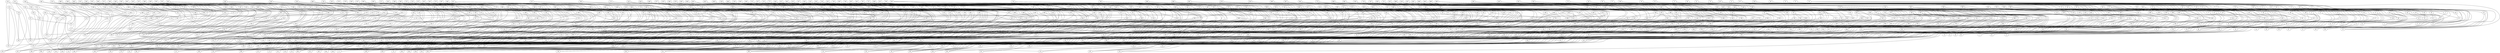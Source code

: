 strict graph {


	"241" [  weight=0 ];

	"241" -- "252" [  weight=0 ];

	"241" -- "240" [  weight=0 ];

	"241" -- "237" [  weight=0 ];

	"584" [  weight=0 ];

	"584" -- "581" [  weight=0 ];

	"584" -- "585" [  weight=0 ];

	"584" -- "588" [  weight=0 ];

	"469" [  weight=0 ];

	"469" -- "464" [  weight=0 ];

	"469" -- "468" [  weight=0 ];

	"806" [  weight=0 ];

	"806" -- "811" [  weight=0 ];

	"806" -- "798" [  weight=0 ];

	"806" -- "807" [  weight=0 ];

	"908" [  weight=0 ];

	"908" -- "913" [  weight=0 ];

	"908" -- "909" [  weight=0 ];

	"908" -- "876" [  weight=0 ];

	"881" [  weight=0 ];

	"881" -- "916" [  weight=0 ];

	"881" -- "885" [  weight=0 ];

	"881" -- "880" [  weight=0 ];

	"859" [  weight=0 ];

	"859" -- "858" [  weight=0 ];

	"859" -- "915" [  weight=0 ];

	"859" -- "862" [  weight=0 ];

	"729" [  weight=0 ];

	"729" -- "732" [  weight=0 ];

	"729" -- "936" [  weight=0 ];

	"729" -- "728" [  weight=0 ];

	"193" [  weight=0 ];

	"193" -- "398" [  weight=0 ];

	"193" -- "192" [  weight=0 ];

	"193" -- "188" [  weight=0 ];

	"798" [  weight=0 ];

	"798" -- "799" [  weight=0 ];

	"798" -- "794" [  weight=0 ];

	"798" -- "806" [  weight=0 ];

	"471" [  weight=0 ];

	"471" -- "470" [  weight=0 ];

	"471" -- "466" [  weight=0 ];

	"791" [  weight=0 ];

	"791" -- "828" [  weight=0 ];

	"791" -- "790" [  weight=0 ];

	"791" -- "832" [  weight=0 ];

	"612" [  weight=0 ];

	"612" -- "497" [  weight=0 ];

	"612" -- "667" [  weight=0 ];

	"612" -- "613" [  weight=0 ];

	"450" [  weight=0 ];

	"450" -- "451" [  weight=0 ];

	"450" -- "391" [  weight=0 ];

	"450" -- "447" [  weight=0 ];

	"9" [  weight=0 ];

	"9" -- "4" [  weight=0 ];

	"9" -- "8" [  weight=0 ];

	"265" [  weight=0 ];

	"265" -- "304" [  weight=0 ];

	"265" -- "260" [  weight=0 ];

	"265" -- "264" [  weight=0 ];

	"70" [  weight=0 ];

	"70" -- "50" [  weight=0 ];

	"70" -- "75" [  weight=0 ];

	"70" -- "71" [  weight=0 ];

	"629" [  weight=0 ];

	"629" -- "625" [  weight=0 ];

	"629" -- "678" [  weight=0 ];

	"629" -- "628" [  weight=0 ];

	"225" [  weight=0 ];

	"225" -- "112" [  weight=0 ];

	"225" -- "224" [  weight=0 ];

	"225" -- "228" [  weight=0 ];

	"704" [  weight=0 ];

	"704" -- "631" [  weight=0 ];

	"704" -- "701" [  weight=0 ];

	"704" -- "705" [  weight=0 ];

	"636" [  weight=0 ];

	"636" -- "637" [  weight=0 ];

	"636" -- "641" [  weight=0 ];

	"636" -- "604" [  weight=0 ];

	"271" [  weight=0 ];

	"271" -- "270" [  weight=0 ];

	"271" -- "269" [  weight=0 ];

	"271" -- "266" [  weight=0 ];

	"395" [  weight=0 ];

	"395" -- "394" [  weight=0 ];

	"395" -- "446" [  weight=0 ];

	"395" -- "390" [  weight=0 ];

	"246" [  weight=0 ];

	"246" -- "244" [  weight=0 ];

	"246" -- "247" [  weight=0 ];

	"246" -- "274" [  weight=0 ];

	"899" [  weight=0 ];

	"899" -- "898" [  weight=0 ];

	"899" -- "831" [  weight=0 ];

	"899" -- "827" [  weight=0 ];

	"702" [  weight=0 ];

	"702" -- "963" [  weight=0 ];

	"702" -- "703" [  weight=0 ];

	"702" -- "711" [  weight=0 ];

	"133" [  weight=0 ];

	"133" -- "132" [  weight=0 ];

	"133" -- "204" [  weight=0 ];

	"133" -- "328" [  weight=0 ];

	"387" [  weight=0 ];

	"387" -- "386" [  weight=0 ];

	"387" -- "382" [  weight=0 ];

	"387" -- "454" [  weight=0 ];

	"228" [  weight=0 ];

	"228" -- "225" [  weight=0 ];

	"228" -- "340" [  weight=0 ];

	"228" -- "229" [  weight=0 ];

	"103" [  weight=0 ];

	"103" -- "105" [  weight=0 ];

	"103" -- "101" [  weight=0 ];

	"103" -- "83" [  weight=0 ];

	"82" [  weight=0 ];

	"82" -- "30" [  weight=0 ];

	"82" -- "83" [  weight=0 ];

	"82" -- "87" [  weight=0 ];

	"656" [  weight=0 ];

	"656" -- "485" [  weight=0 ];

	"656" -- "657" [  weight=0 ];

	"656" -- "481" [  weight=0 ];

	"634" [  weight=0 ];

	"634" -- "602" [  weight=0 ];

	"634" -- "639" [  weight=0 ];

	"634" -- "635" [  weight=0 ];

	"206" [  weight=0 ];

	"206" -- "207" [  weight=0 ];

	"206" -- "135" [  weight=0 ];

	"206" -- "211" [  weight=0 ];

	"16" [  weight=0 ];

	"16" -- "84" [  weight=0 ];

	"16" -- "29" [  weight=0 ];

	"16" -- "17" [  weight=0 ];

	"688" [  weight=0 ];

	"688" -- "689" [  weight=0 ];

	"688" -- "507" [  weight=0 ];

	"688" -- "693" [  weight=0 ];

	"114" [  weight=0 ];

	"114" -- "227" [  weight=0 ];

	"114" -- "119" [  weight=0 ];

	"114" -- "115" [  weight=0 ];

	"731" [  weight=0 ];

	"731" -- "930" [  weight=0 ];

	"731" -- "730" [  weight=0 ];

	"731" -- "734" [  weight=0 ];

	"315" [  weight=0 ];

	"315" -- "310" [  weight=0 ];

	"315" -- "314" [  weight=0 ];

	"315" -- "327" [  weight=0 ];

	"14" [  weight=0 ];

	"14" -- "15" [  weight=0 ];

	"14" -- "19" [  weight=0 ];

	"14" -- "90" [  weight=0 ];

	"472" [  weight=0 ];

	"472" -- "373" [  weight=0 ];

	"472" -- "473" [  weight=0 ];

	"472" -- "461" [  weight=0 ];

	"456" [  weight=0 ];

	"456" -- "453" [  weight=0 ];

	"456" -- "389" [  weight=0 ];

	"456" -- "457" [  weight=0 ];

	"870" [  weight=0 ];

	"870" -- "903" [  weight=0 ];

	"870" -- "835" [  weight=0 ];

	"870" -- "871" [  weight=0 ];

	"404" [  weight=0 ];

	"404" -- "405" [  weight=0 ];

	"404" -- "409" [  weight=0 ];

	"404" -- "191" [  weight=0 ];

	"772" [  weight=0 ];

	"772" -- "773" [  weight=0 ];

	"772" -- "967" [  weight=0 ];

	"772" -- "741" [  weight=0 ];

	"732" [  weight=0 ];

	"732" -- "753" [  weight=0 ];

	"732" -- "729" [  weight=0 ];

	"732" -- "733" [  weight=0 ];

	"479" [  weight=0 ];

	"479" -- "474" [  weight=0 ];

	"479" -- "654" [  weight=0 ];

	"479" -- "478" [  weight=0 ];

	"603" [  weight=0 ];

	"603" -- "605" [  weight=0 ];

	"603" -- "602" [  weight=0 ];

	"603" -- "606" [  weight=0 ];

	"136" [  weight=0 ];

	"136" -- "506" [  weight=0 ];

	"136" -- "137" [  weight=0 ];

	"136" -- "141" [  weight=0 ];

	"827" [  weight=0 ];

	"827" -- "822" [  weight=0 ];

	"827" -- "826" [  weight=0 ];

	"827" -- "899" [  weight=0 ];

	"523" [  weight=0 ];

	"523" -- "519" [  weight=0 ];

	"523" -- "522" [  weight=0 ];

	"523" -- "526" [  weight=0 ];

	"781" [  weight=0 ];

	"781" -- "780" [  weight=0 ];

	"781" -- "958" [  weight=0 ];

	"781" -- "720" [  weight=0 ];

	"242" [  weight=0 ];

	"242" -- "235" [  weight=0 ];

	"242" -- "243" [  weight=0 ];

	"242" -- "126" [  weight=0 ];

	"369" [  weight=0 ];

	"369" -- "355" [  weight=0 ];

	"369" -- "367" [  weight=0 ];

	"369" -- "359" [  weight=0 ];

	"30" [  weight=0 ];

	"30" -- "31" [  weight=0 ];

	"30" -- "35" [  weight=0 ];

	"30" -- "82" [  weight=0 ];

	"459" [  weight=0 ];

	"459" -- "458" [  weight=0 ];

	"459" -- "470" [  weight=0 ];

	"665" [  weight=0 ];

	"665" -- "610" [  weight=0 ];

	"665" -- "669" [  weight=0 ];

	"665" -- "664" [  weight=0 ];

	"255" [  weight=0 ];

	"255" -- "253" [  weight=0 ];

	"255" -- "251" [  weight=0 ];

	"255" -- "254" [  weight=0 ];

	"158" [  weight=0 ];

	"158" -- "488" [  weight=0 ];

	"158" -- "159" [  weight=0 ];

	"158" -- "163" [  weight=0 ];

	"546" [  weight=0 ];

	"546" -- "539" [  weight=0 ];

	"546" -- "547" [  weight=0 ];

	"546" -- "551" [  weight=0 ];

	"276" [  weight=0 ];

	"276" -- "277" [  weight=0 ];

	"276" -- "273" [  weight=0 ];

	"276" -- "293" [  weight=0 ];

	"755" [  weight=0 ];

	"755" -- "750" [  weight=0 ];

	"755" -- "726" [  weight=0 ];

	"755" -- "754" [  weight=0 ];

	"879" [  weight=0 ];

	"879" -- "882" [  weight=0 ];

	"879" -- "890" [  weight=0 ];

	"879" -- "878" [  weight=0 ];

	"816" [  weight=0 ];

	"816" -- "803" [  weight=0 ];

	"816" -- "821" [  weight=0 ];

	"816" -- "817" [  weight=0 ];

	"108" [  weight=0 ];

	"108" -- "69" [  weight=0 ];

	"108" -- "106" [  weight=0 ];

	"108" -- "110" [  weight=0 ];

	"803" [  weight=0 ];

	"803" -- "816" [  weight=0 ];

	"803" -- "802" [  weight=0 ];

	"803" -- "762" [  weight=0 ];

	"619" [  weight=0 ];

	"619" -- "622" [  weight=0 ];

	"619" -- "618" [  weight=0 ];

	"619" -- "639" [  weight=0 ];

	"953" [  weight=0 ];

	"953" -- "929" [  weight=0 ];

	"953" -- "952" [  weight=0 ];

	"953" -- "948" [  weight=0 ];

	"898" [  weight=0 ];

	"898" -- "894" [  weight=0 ];

	"898" -- "899" [  weight=0 ];

	"898" -- "871" [  weight=0 ];

	"891" [  weight=0 ];

	"891" -- "819" [  weight=0 ];

	"891" -- "890" [  weight=0 ];

	"891" -- "886" [  weight=0 ];

	"752" [  weight=0 ];

	"752" -- "757" [  weight=0 ];

	"752" -- "858" [  weight=0 ];

	"752" -- "753" [  weight=0 ];

	"689" [  weight=0 ];

	"689" -- "590" [  weight=0 ];

	"689" -- "684" [  weight=0 ];

	"689" -- "688" [  weight=0 ];

	"170" [  weight=0 ];

	"170" -- "476" [  weight=0 ];

	"170" -- "168" [  weight=0 ];

	"170" -- "171" [  weight=0 ];

	"99" [  weight=0 ];

	"99" -- "91" [  weight=0 ];

	"99" -- "97" [  weight=0 ];

	"99" -- "101" [  weight=0 ];

	"470" [  weight=0 ];

	"470" -- "471" [  weight=0 ];

	"470" -- "371" [  weight=0 ];

	"470" -- "459" [  weight=0 ];

	"684" [  weight=0 ];

	"684" -- "685" [  weight=0 ];

	"684" -- "689" [  weight=0 ];

	"684" -- "681" [  weight=0 ];

	"922" [  weight=0 ];

	"922" -- "739" [  weight=0 ];

	"922" -- "923" [  weight=0 ];

	"922" -- "965" [  weight=0 ];

	"769" [  weight=0 ];

	"769" -- "776" [  weight=0 ];

	"769" -- "768" [  weight=0 ];

	"769" -- "815" [  weight=0 ];

	"438" [  weight=0 ];

	"438" -- "403" [  weight=0 ];

	"438" -- "435" [  weight=0 ];

	"438" -- "439" [  weight=0 ];

	"930" [  weight=0 ];

	"930" -- "931" [  weight=0 ];

	"930" -- "731" [  weight=0 ];

	"930" -- "927" [  weight=0 ];

	"812" [  weight=0 ];

	"812" -- "815" [  weight=0 ];

	"812" -- "777" [  weight=0 ];

	"812" -- "813" [  weight=0 ];

	"119" [  weight=0 ];

	"119" -- "118" [  weight=0 ];

	"119" -- "528" [  weight=0 ];

	"119" -- "114" [  weight=0 ];

	"721" [  weight=0 ];

	"721" -- "724" [  weight=0 ];

	"721" -- "764" [  weight=0 ];

	"721" -- "720" [  weight=0 ];

	"826" [  weight=0 ];

	"826" -- "827" [  weight=0 ];

	"826" -- "831" [  weight=0 ];

	"826" -- "797" [  weight=0 ];

	"680" [  weight=0 ];

	"680" -- "578" [  weight=0 ];

	"680" -- "681" [  weight=0 ];

	"680" -- "713" [  weight=0 ];

	"13" [  weight=0 ];

	"13" -- "8" [  weight=0 ];

	"13" -- "12" [  weight=0 ];

	"13" [  weight=0 ];

	"896" [  weight=0 ];

	"896" -- "897" [  weight=0 ];

	"896" -- "892" [  weight=0 ];

	"896" -- "869" [  weight=0 ];

	"802" [  weight=0 ];

	"802" -- "799" [  weight=0 ];

	"802" -- "778" [  weight=0 ];

	"802" -- "803" [  weight=0 ];

	"301" [  weight=0 ];

	"301" -- "300" [  weight=0 ];

	"301" -- "296" [  weight=0 ];

	"301" -- "292" [  weight=0 ];

	"386" [  weight=0 ];

	"386" -- "205" [  weight=0 ];

	"386" -- "391" [  weight=0 ];

	"386" -- "387" [  weight=0 ];

	"101" [  weight=0 ];

	"101" -- "103" [  weight=0 ];

	"101" -- "87" [  weight=0 ];

	"101" -- "99" [  weight=0 ];

	"390" [  weight=0 ];

	"390" -- "201" [  weight=0 ];

	"390" -- "395" [  weight=0 ];

	"390" -- "391" [  weight=0 ];

	"98" [  weight=0 ];

	"98" -- "96" [  weight=0 ];

	"98" -- "100" [  weight=0 ];

	"98" -- "89" [  weight=0 ];

	"420" [  weight=0 ];

	"420" -- "174" [  weight=0 ];

	"420" -- "381" [  weight=0 ];

	"420" -- "421" [  weight=0 ];

	"95" [  weight=0 ];

	"95" -- "94" [  weight=0 ];

	"95" -- "90" [  weight=0 ];

	"95" -- "97" [  weight=0 ];

	"197" [  weight=0 ];

	"197" -- "196" [  weight=0 ];

	"197" -- "394" [  weight=0 ];

	"197" -- "192" [  weight=0 ];

	"564" [  weight=0 ];

	"564" -- "331" [  weight=0 ];

	"564" -- "557" [  weight=0 ];

	"564" -- "565" [  weight=0 ];

	"961" [  weight=0 ];

	"961" -- "960" [  weight=0 ];

	"961" -- "700" [  weight=0 ];

	"961" -- "964" [  weight=0 ];

	"902" [  weight=0 ];

	"902" -- "903" [  weight=0 ];

	"902" -- "907" [  weight=0 ];

	"902" -- "843" [  weight=0 ];

	"606" [  weight=0 ];

	"606" -- "603" [  weight=0 ];

	"606" -- "607" [  weight=0 ];

	"606" -- "630" [  weight=0 ];

	"888" [  weight=0 ];

	"888" -- "889" [  weight=0 ];

	"888" -- "877" [  weight=0 ];

	"888" -- "893" [  weight=0 ];

	"449" [  weight=0 ];

	"449" -- "452" [  weight=0 ];

	"449" -- "448" [  weight=0 ];

	"568" [  weight=0 ];

	"568" -- "565" [  weight=0 ];

	"568" -- "699" [  weight=0 ];

	"568" -- "569" [  weight=0 ];

	"850" [  weight=0 ];

	"850" -- "847" [  weight=0 ];

	"850" -- "760" [  weight=0 ];

	"850" -- "851" [  weight=0 ];

	"174" [  weight=0 ];

	"174" -- "179" [  weight=0 ];

	"174" -- "420" [  weight=0 ];

	"174" -- "175" [  weight=0 ];

	"392" [  weight=0 ];

	"392" -- "393" [  weight=0 ];

	"392" -- "203" [  weight=0 ];

	"392" -- "397" [  weight=0 ];

	"709" [  weight=0 ];

	"709" -- "964" [  weight=0 ];

	"709" -- "700" [  weight=0 ];

	"709" -- "708" [  weight=0 ];

	"385" [  weight=0 ];

	"385" -- "460" [  weight=0 ];

	"385" -- "384" [  weight=0 ];

	"385" -- "372" [  weight=0 ];

	"474" [  weight=0 ];

	"474" -- "475" [  weight=0 ];

	"474" -- "168" [  weight=0 ];

	"474" -- "479" [  weight=0 ];

	"396" [  weight=0 ];

	"396" -- "199" [  weight=0 ];

	"396" -- "401" [  weight=0 ];

	"396" -- "397" [  weight=0 ];

	"303" [  weight=0 ];

	"303" -- "298" [  weight=0 ];

	"303" -- "302" [  weight=0 ];

	"303" -- "294" [  weight=0 ];

	"824" [  weight=0 ];

	"824" -- "825" [  weight=0 ];

	"824" -- "795" [  weight=0 ];

	"824" -- "829" [  weight=0 ];

	"156" [  weight=0 ];

	"156" -- "486" [  weight=0 ];

	"156" -- "161" [  weight=0 ];

	"156" -- "157" [  weight=0 ];

	"958" [  weight=0 ];

	"958" -- "679" [  weight=0 ];

	"958" -- "781" [  weight=0 ];

	"958" -- "959" [  weight=0 ];

	"51" [  weight=0 ];

	"51" -- "50" [  weight=0 ];

	"51" -- "54" [  weight=0 ];

	"51" -- "46" [  weight=0 ];

	"408" [  weight=0 ];

	"408" -- "187" [  weight=0 ];

	"408" -- "409" [  weight=0 ];

	"408" -- "413" [  weight=0 ];

	"37" [  weight=0 ];

	"37" -- "36" [  weight=0 ];

	"37" -- "24" [  weight=0 ];

	"441" [  weight=0 ];

	"441" -- "444" [  weight=0 ];

	"441" -- "440" [  weight=0 ];

	"356" [  weight=0 ];

	"356" -- "361" [  weight=0 ];

	"356" -- "357" [  weight=0 ];

	"356" -- "337" [  weight=0 ];

	"59" [  weight=0 ];

	"59" -- "54" [  weight=0 ];

	"59" -- "58" [  weight=0 ];

	"691" [  weight=0 ];

	"691" -- "686" [  weight=0 ];

	"691" -- "690" [  weight=0 ];

	"691" -- "592" [  weight=0 ];

	"566" [  weight=0 ];

	"566" -- "567" [  weight=0 ];

	"566" -- "563" [  weight=0 ];

	"566" -- "698" [  weight=0 ];

	"289" [  weight=0 ];

	"289" -- "288" [  weight=0 ];

	"289" -- "292" [  weight=0 ];

	"289" -- "260" [  weight=0 ];

	"871" [  weight=0 ];

	"871" -- "874" [  weight=0 ];

	"871" -- "870" [  weight=0 ];

	"871" -- "898" [  weight=0 ];

	"708" [  weight=0 ];

	"708" -- "713" [  weight=0 ];

	"708" -- "709" [  weight=0 ];

	"708" -- "685" [  weight=0 ];

	"429" [  weight=0 ];

	"429" -- "432" [  weight=0 ];

	"429" -- "428" [  weight=0 ];

	"586" [  weight=0 ];

	"586" -- "547" [  weight=0 ];

	"586" -- "582" [  weight=0 ];

	"586" -- "587" [  weight=0 ];

	"406" [  weight=0 ];

	"406" -- "407" [  weight=0 ];

	"406" -- "411" [  weight=0 ];

	"406" -- "185" [  weight=0 ];

	"878" [  weight=0 ];

	"878" -- "875" [  weight=0 ];

	"878" -- "879" [  weight=0 ];

	"878" -- "910" [  weight=0 ];

	"67" [  weight=0 ];

	"67" -- "94" [  weight=0 ];

	"67" -- "66" [  weight=0 ];

	"67" -- "111" [  weight=0 ];

	"557" [  weight=0 ];

	"557" -- "326" [  weight=0 ];

	"557" -- "556" [  weight=0 ];

	"557" -- "564" [  weight=0 ];

	"602" [  weight=0 ];

	"602" -- "634" [  weight=0 ];

	"602" -- "603" [  weight=0 ];

	"602" -- "599" [  weight=0 ];

	"399" [  weight=0 ];

	"399" -- "398" [  weight=0 ];

	"399" -- "442" [  weight=0 ];

	"399" -- "394" [  weight=0 ];

	"87" [  weight=0 ];

	"87" -- "86" [  weight=0 ];

	"87" -- "82" [  weight=0 ];

	"87" -- "101" [  weight=0 ];

	"531" [  weight=0 ];

	"531" -- "534" [  weight=0 ];

	"531" -- "542" [  weight=0 ];

	"531" -- "530" [  weight=0 ];

	"126" [  weight=0 ];

	"126" -- "242" [  weight=0 ];

	"126" -- "131" [  weight=0 ];

	"126" -- "127" [  weight=0 ];

	"595" [  weight=0 ];

	"595" -- "594" [  weight=0 ];

	"595" -- "597" [  weight=0 ];

	"595" -- "570" [  weight=0 ];

	"305" [  weight=0 ];

	"305" -- "304" [  weight=0 ];

	"305" -- "209" [  weight=0 ];

	"305" -- "307" [  weight=0 ];

	"795" [  weight=0 ];

	"795" -- "824" [  weight=0 ];

	"795" -- "790" [  weight=0 ];

	"795" -- "794" [  weight=0 ];

	"125" [  weight=0 ];

	"125" -- "124" [  weight=0 ];

	"125" -- "120" [  weight=0 ];

	"125" -- "534" [  weight=0 ];

	"336" [  weight=0 ];

	"336" -- "337" [  weight=0 ];

	"336" -- "232" [  weight=0 ];

	"336" -- "333" [  weight=0 ];

	"669" [  weight=0 ];

	"669" -- "665" [  weight=0 ];

	"669" -- "614" [  weight=0 ];

	"669" -- "668" [  weight=0 ];

	"306" [  weight=0 ];

	"306" -- "307" [  weight=0 ];

	"306" -- "311" [  weight=0 ];

	"306" -- "267" [  weight=0 ];

	"21" [  weight=0 ];

	"21" -- "8" [  weight=0 ];

	"21" -- "20" [  weight=0 ];

	"15" [  weight=0 ];

	"15" -- "2" [  weight=0 ];

	"15" -- "14" [  weight=0 ];

	"15" -- "10" [  weight=0 ];

	"903" [  weight=0 ];

	"903" -- "839" [  weight=0 ];

	"903" -- "870" [  weight=0 ];

	"903" -- "902" [  weight=0 ];

	"726" [  weight=0 ];

	"726" -- "755" [  weight=0 ];

	"726" -- "727" [  weight=0 ];

	"726" -- "723" [  weight=0 ];

	"928" [  weight=0 ];

	"928" -- "929" [  weight=0 ];

	"928" -- "737" [  weight=0 ];

	"928" -- "925" [  weight=0 ];

	"578" [  weight=0 ];

	"578" -- "575" [  weight=0 ];

	"578" -- "579" [  weight=0 ];

	"578" -- "680" [  weight=0 ];

	"703" [  weight=0 ];

	"703" -- "628" [  weight=0 ];

	"703" -- "702" [  weight=0 ];

	"703" -- "706" [  weight=0 ];

	"927" [  weight=0 ];

	"927" -- "930" [  weight=0 ];

	"927" -- "926" [  weight=0 ];

	"927" -- "951" [  weight=0 ];

	"351" [  weight=0 ];

	"351" -- "366" [  weight=0 ];

	"351" -- "350" [  weight=0 ];

	"351" -- "349" [  weight=0 ];

	"809" [  weight=0 ];

	"809" -- "674" [  weight=0 ];

	"809" -- "808" [  weight=0 ];

	"809" -- "780" [  weight=0 ];

	"876" [  weight=0 ];

	"876" -- "908" [  weight=0 ];

	"876" -- "873" [  weight=0 ];

	"876" -- "877" [  weight=0 ];

	"457" [  weight=0 ];

	"457" -- "456" [  weight=0 ];

	"457" -- "460" [  weight=0 ];

	"551" [  weight=0 ];

	"551" -- "558" [  weight=0 ];

	"551" -- "546" [  weight=0 ];

	"551" -- "550" [  weight=0 ];

	"393" [  weight=0 ];

	"393" -- "388" [  weight=0 ];

	"393" -- "452" [  weight=0 ];

	"393" -- "392" [  weight=0 ];

	"12" [  weight=0 ];

	"12" -- "17" [  weight=0 ];

	"12" -- "88" [  weight=0 ];

	"12" -- "13" [  weight=0 ];

	"698" [  weight=0 ];

	"698" -- "566" [  weight=0 ];

	"698" -- "563" [  weight=0 ];

	"698" -- "692" [  weight=0 ];

	"588" [  weight=0 ];

	"588" -- "584" [  weight=0 ];

	"588" -- "589" [  weight=0 ];

	"588" -- "549" [  weight=0 ];

	"743" [  weight=0 ];

	"743" -- "782" [  weight=0 ];

	"743" -- "742" [  weight=0 ];

	"743" -- "738" [  weight=0 ];

	"88" [  weight=0 ];

	"88" -- "93" [  weight=0 ];

	"88" -- "89" [  weight=0 ];

	"88" -- "12" [  weight=0 ];

	"787" [  weight=0 ];

	"787" -- "783" [  weight=0 ];

	"787" -- "836" [  weight=0 ];

	"787" -- "786" [  weight=0 ];

	"6" [  weight=0 ];

	"6" -- "7" [  weight=0 ];

	"6" -- "3" [  weight=0 ];

	"6" -- "11" [  weight=0 ];

	"44" [  weight=0 ];

	"44" -- "49" [  weight=0 ];

	"44" -- "72" [  weight=0 ];

	"44" -- "45" [  weight=0 ];

	"467" [  weight=0 ];

	"467" -- "462" [  weight=0 ];

	"467" -- "466" [  weight=0 ];

	"329" [  weight=0 ];

	"329" -- "328" [  weight=0 ];

	"329" -- "562" [  weight=0 ];

	"329" -- "324" [  weight=0 ];

	"760" [  weight=0 ];

	"760" -- "765" [  weight=0 ];

	"760" -- "761" [  weight=0 ];

	"760" -- "850" [  weight=0 ];

	"221" [  weight=0 ];

	"221" -- "220" [  weight=0 ];

	"221" -- "223" [  weight=0 ];

	"221" -- "217" [  weight=0 ];

	"574" [  weight=0 ];

	"574" -- "571" [  weight=0 ];

	"574" -- "712" [  weight=0 ];

	"574" -- "575" [  weight=0 ];

	"284" [  weight=0 ];

	"284" -- "297" [  weight=0 ];

	"284" -- "285" [  weight=0 ];

	"284" -- "281" [  weight=0 ];

	"554" [  weight=0 ];

	"554" -- "559" [  weight=0 ];

	"554" -- "692" [  weight=0 ];

	"554" -- "555" [  weight=0 ];

	"775" [  weight=0 ];

	"775" -- "668" [  weight=0 ];

	"775" -- "774" [  weight=0 ];

	"775" -- "810" [  weight=0 ];

	"484" [  weight=0 ];

	"484" -- "485" [  weight=0 ];

	"484" -- "489" [  weight=0 ];

	"484" -- "162" [  weight=0 ];

	"159" [  weight=0 ];

	"159" -- "158" [  weight=0 ];

	"159" -- "154" [  weight=0 ];

	"159" -- "182" [  weight=0 ];

	"453" [  weight=0 ];

	"453" -- "452" [  weight=0 ];

	"453" -- "456" [  weight=0 ];

	"322" [  weight=0 ];

	"322" -- "323" [  weight=0 ];

	"322" -- "561" [  weight=0 ];

	"322" -- "327" [  weight=0 ];

	"652" [  weight=0 ];

	"652" -- "644" [  weight=0 ];

	"652" -- "661" [  weight=0 ];

	"652" -- "653" [  weight=0 ];

	"107" [  weight=0 ];

	"107" -- "75" [  weight=0 ];

	"107" -- "109" [  weight=0 ];

	"107" -- "105" [  weight=0 ];

	"706" [  weight=0 ];

	"706" -- "707" [  weight=0 ];

	"706" -- "703" [  weight=0 ];

	"706" -- "633" [  weight=0 ];

	"330" [  weight=0 ];

	"330" -- "311" [  weight=0 ];

	"330" -- "135" [  weight=0 ];

	"330" -- "331" [  weight=0 ];

	"626" [  weight=0 ];

	"626" -- "627" [  weight=0 ];

	"626" -- "701" [  weight=0 ];

	"626" -- "631" [  weight=0 ];

	"366" [  weight=0 ];

	"366" -- "351" [  weight=0 ];

	"366" -- "367" [  weight=0 ];

	"366" -- "364" [  weight=0 ];

	"22" [  weight=0 ];

	"22" -- "27" [  weight=0 ];

	"22" -- "19" [  weight=0 ];

	"22" -- "23" [  weight=0 ];

	"895" [  weight=0 ];

	"895" -- "894" [  weight=0 ];

	"895" -- "875" [  weight=0 ];

	"895" -- "890" [  weight=0 ];

	"720" [  weight=0 ];

	"720" -- "781" [  weight=0 ];

	"720" -- "721" [  weight=0 ];

	"720" -- "944" [  weight=0 ];

	"929" [  weight=0 ];

	"929" -- "928" [  weight=0 ];

	"929" -- "953" [  weight=0 ];

	"929" -- "932" [  weight=0 ];

	"162" [  weight=0 ];

	"162" -- "484" [  weight=0 ];

	"162" -- "167" [  weight=0 ];

	"162" -- "163" [  weight=0 ];

	"416" [  weight=0 ];

	"416" -- "417" [  weight=0 ];

	"416" -- "178" [  weight=0 ];

	"416" -- "421" [  weight=0 ];

	"188" [  weight=0 ];

	"188" -- "189" [  weight=0 ];

	"188" -- "149" [  weight=0 ];

	"188" -- "193" [  weight=0 ];

	"885" [  weight=0 ];

	"885" -- "884" [  weight=0 ];

	"885" -- "881" [  weight=0 ];

	"885" -- "920" [  weight=0 ];

	"950" [  weight=0 ];

	"950" -- "939" [  weight=0 ];

	"950" -- "951" [  weight=0 ];

	"950" -- "954" [  weight=0 ];

	"426" [  weight=0 ];

	"426" -- "423" [  weight=0 ];

	"426" -- "415" [  weight=0 ];

	"426" -- "427" [  weight=0 ];

	"510" [  weight=0 ];

	"510" -- "583" [  weight=0 ];

	"510" -- "511" [  weight=0 ];

	"510" -- "512" [  weight=0 ];

	"705" [  weight=0 ];

	"705" -- "716" [  weight=0 ];

	"705" -- "594" [  weight=0 ];

	"705" -- "704" [  weight=0 ];

	"820" [  weight=0 ];

	"820" -- "821" [  weight=0 ];

	"820" -- "799" [  weight=0 ];

	"820" -- "825" [  weight=0 ];

	"659" [  weight=0 ];

	"659" -- "650" [  weight=0 ];

	"659" -- "658" [  weight=0 ];

	"659" -- "662" [  weight=0 ];

	"4" [  weight=0 ];

	"4" -- "9" [  weight=0 ];

	"4" -- "1" [  weight=0 ];

	"4" -- "5" [  weight=0 ];

	"11" [  weight=0 ];

	"11" -- "10" [  weight=0 ];

	"11" -- "6" [  weight=0 ];

	"233" [  weight=0 ];

	"233" -- "120" [  weight=0 ];

	"233" -- "240" [  weight=0 ];

	"233" -- "232" [  weight=0 ];

	"718" [  weight=0 ];

	"718" -- "779" [  weight=0 ];

	"718" -- "942" [  weight=0 ];

	"718" -- "719" [  weight=0 ];

	"164" [  weight=0 ];

	"164" -- "169" [  weight=0 ];

	"164" -- "478" [  weight=0 ];

	"164" -- "165" [  weight=0 ];

	"334" [  weight=0 ];

	"334" -- "332" [  weight=0 ];

	"334" -- "335" [  weight=0 ];

	"334" -- "254" [  weight=0 ];

	"740" [  weight=0 ];

	"740" -- "741" [  weight=0 ];

	"740" -- "745" [  weight=0 ];

	"740" -- "737" [  weight=0 ];

	"463" [  weight=0 ];

	"463" -- "462" [  weight=0 ];

	"463" -- "422" [  weight=0 ];

	"549" [  weight=0 ];

	"549" -- "513" [  weight=0 ];

	"549" -- "588" [  weight=0 ];

	"549" -- "548" [  weight=0 ];

	"817" [  weight=0 ];

	"817" -- "889" [  weight=0 ];

	"817" -- "816" [  weight=0 ];

	"817" -- "844" [  weight=0 ];

	"857" [  weight=0 ];

	"857" -- "860" [  weight=0 ];

	"857" -- "913" [  weight=0 ];

	"857" -- "856" [  weight=0 ];

	"746" [  weight=0 ];

	"746" -- "747" [  weight=0 ];

	"746" -- "860" [  weight=0 ];

	"746" -- "751" [  weight=0 ];

	"202" [  weight=0 ];

	"202" -- "139" [  weight=0 ];

	"202" -- "203" [  weight=0 ];

	"202" -- "207" [  weight=0 ];

	"835" [  weight=0 ];

	"835" -- "834" [  weight=0 ];

	"835" -- "870" [  weight=0 ];

	"835" -- "830" [  weight=0 ];

	"331" [  weight=0 ];

	"331" -- "326" [  weight=0 ];

	"331" -- "330" [  weight=0 ];

	"331" -- "564" [  weight=0 ];

	"349" [  weight=0 ];

	"349" -- "351" [  weight=0 ];

	"349" -- "348" [  weight=0 ];

	"349" -- "364" [  weight=0 ];

	"539" [  weight=0 ];

	"539" -- "546" [  weight=0 ];

	"539" -- "535" [  weight=0 ];

	"539" -- "538" [  weight=0 ];

	"488" [  weight=0 ];

	"488" -- "158" [  weight=0 ];

	"488" -- "493" [  weight=0 ];

	"488" -- "489" [  weight=0 ];

	"443" [  weight=0 ];

	"443" -- "446" [  weight=0 ];

	"443" -- "442" [  weight=0 ];

	"259" [  weight=0 ];

	"259" -- "258" [  weight=0 ];

	"259" -- "314" [  weight=0 ];

	"259" -- "274" [  weight=0 ];

	"502" [  weight=0 ];

	"502" -- "503" [  weight=0 ];

	"502" -- "507" [  weight=0 ];

	"502" -- "140" [  weight=0 ];

	"302" [  weight=0 ];

	"302" -- "300" [  weight=0 ];

	"302" -- "279" [  weight=0 ];

	"302" -- "303" [  weight=0 ];

	"517" [  weight=0 ];

	"517" -- "516" [  weight=0 ];

	"517" -- "540" [  weight=0 ];

	"517" -- "520" [  weight=0 ];

	"205" [  weight=0 ];

	"205" -- "204" [  weight=0 ];

	"205" -- "200" [  weight=0 ];

	"205" -- "386" [  weight=0 ];

	"477" [  weight=0 ];

	"477" -- "663" [  weight=0 ];

	"477" -- "475" [  weight=0 ];

	"477" -- "476" [  weight=0 ];

	"64" [  weight=0 ];

	"64" -- "65" [  weight=0 ];

	"64" -- "60" [  weight=0 ];

	"64" -- "69" [  weight=0 ];

	"304" [  weight=0 ];

	"304" -- "305" [  weight=0 ];

	"304" -- "309" [  weight=0 ];

	"304" -- "265" [  weight=0 ];

	"326" [  weight=0 ];

	"326" -- "327" [  weight=0 ];

	"326" -- "557" [  weight=0 ];

	"326" -- "331" [  weight=0 ];

	"71" [  weight=0 ];

	"71" -- "109" [  weight=0 ];

	"71" -- "66" [  weight=0 ];

	"71" -- "70" [  weight=0 ];

	"178" [  weight=0 ];

	"178" -- "179" [  weight=0 ];

	"178" -- "183" [  weight=0 ];

	"178" -- "416" [  weight=0 ];

	"36" [  weight=0 ];

	"36" -- "37" [  weight=0 ];

	"36" -- "41" [  weight=0 ];

	"36" -- "33" [  weight=0 ];

	"750" [  weight=0 ];

	"750" -- "856" [  weight=0 ];

	"750" -- "751" [  weight=0 ];

	"750" -- "755" [  weight=0 ];

	"764" [  weight=0 ];

	"764" -- "721" [  weight=0 ];

	"764" -- "805" [  weight=0 ];

	"764" -- "765" [  weight=0 ];

	"508" [  weight=0 ];

	"508" -- "509" [  weight=0 ];

	"508" -- "138" [  weight=0 ];

	"508" -- "569" [  weight=0 ];

	"552" [  weight=0 ];

	"552" -- "553" [  weight=0 ];

	"552" -- "537" [  weight=0 ];

	"552" -- "131" [  weight=0 ];

	"670" [  weight=0 ];

	"670" -- "671" [  weight=0 ];

	"670" -- "675" [  weight=0 ];

	"670" -- "777" [  weight=0 ];

	"498" [  weight=0 ];

	"498" -- "503" [  weight=0 ];

	"498" -- "144" [  weight=0 ];

	"498" -- "499" [  weight=0 ];

	"686" [  weight=0 ];

	"686" -- "683" [  weight=0 ];

	"686" -- "691" [  weight=0 ];

	"686" -- "687" [  weight=0 ];

	"494" [  weight=0 ];

	"494" -- "495" [  weight=0 ];

	"494" -- "499" [  weight=0 ];

	"494" -- "148" [  weight=0 ];

	"585" [  weight=0 ];

	"585" -- "583" [  weight=0 ];

	"585" -- "512" [  weight=0 ];

	"585" -- "584" [  weight=0 ];

	"719" [  weight=0 ];

	"719" -- "718" [  weight=0 ];

	"719" -- "762" [  weight=0 ];

	"719" -- "722" [  weight=0 ];

	"810" [  weight=0 ];

	"810" -- "814" [  weight=0 ];

	"810" -- "775" [  weight=0 ];

	"810" -- "811" [  weight=0 ];

	"553" [  weight=0 ];

	"553" -- "552" [  weight=0 ];

	"553" -- "548" [  weight=0 ];

	"553" -- "560" [  weight=0 ];

	"312" [  weight=0 ];

	"312" -- "313" [  weight=0 ];

	"312" -- "257" [  weight=0 ];

	"312" -- "317" [  weight=0 ];

	"884" [  weight=0 ];

	"884" -- "845" [  weight=0 ];

	"884" -- "885" [  weight=0 ];

	"884" -- "889" [  weight=0 ];

	"701" [  weight=0 ];

	"701" -- "704" [  weight=0 ];

	"701" -- "700" [  weight=0 ];

	"701" -- "626" [  weight=0 ];

	"176" [  weight=0 ];

	"176" -- "177" [  weight=0 ];

	"176" -- "414" [  weight=0 ];

	"176" -- "181" [  weight=0 ];

	"921" [  weight=0 ];

	"921" -- "851" [  weight=0 ];

	"921" -- "887" [  weight=0 ];

	"921" -- "918" [  weight=0 ];

	"419" [  weight=0 ];

	"419" -- "414" [  weight=0 ];

	"419" -- "418" [  weight=0 ];

	"419" -- "422" [  weight=0 ];

	"73" [  weight=0 ];

	"73" -- "68" [  weight=0 ];

	"73" -- "106" [  weight=0 ];

	"73" -- "72" [  weight=0 ];

	"155" [  weight=0 ];

	"155" -- "186" [  weight=0 ];

	"155" -- "150" [  weight=0 ];

	"155" -- "154" [  weight=0 ];

	"343" [  weight=0 ];

	"343" -- "346" [  weight=0 ];

	"343" -- "342" [  weight=0 ];

	"343" -- "354" [  weight=0 ];

	"794" [  weight=0 ];

	"794" -- "798" [  weight=0 ];

	"794" -- "795" [  weight=0 ];

	"794" -- "811" [  weight=0 ];

	"94" [  weight=0 ];

	"94" -- "95" [  weight=0 ];

	"94" -- "67" [  weight=0 ];

	"94" -- "2" [  weight=0 ];

	"779" [  weight=0 ];

	"779" -- "718" [  weight=0 ];

	"779" -- "778" [  weight=0 ];

	"779" -- "956" [  weight=0 ];

	"499" [  weight=0 ];

	"499" -- "494" [  weight=0 ];

	"499" -- "498" [  weight=0 ];

	"499" -- "664" [  weight=0 ];

	"501" [  weight=0 ];

	"501" -- "666" [  weight=0 ];

	"501" -- "500" [  weight=0 ];

	"501" -- "496" [  weight=0 ];

	"55" [  weight=0 ];

	"55" -- "42" [  weight=0 ];

	"55" -- "54" [  weight=0 ];

	"730" [  weight=0 ];

	"730" -- "727" [  weight=0 ];

	"730" -- "751" [  weight=0 ];

	"730" -- "731" [  weight=0 ];

	"682" [  weight=0 ];

	"682" -- "715" [  weight=0 ];

	"682" -- "683" [  weight=0 ];

	"682" -- "580" [  weight=0 ];

	"45" [  weight=0 ];

	"45" -- "44" [  weight=0 ];

	"45" -- "40" [  weight=0 ];

	"45" -- "32" [  weight=0 ];

	"581" [  weight=0 ];

	"581" -- "580" [  weight=0 ];

	"581" -- "579" [  weight=0 ];

	"581" -- "584" [  weight=0 ];

	"964" [  weight=0 ];

	"964" -- "961" [  weight=0 ];

	"964" -- "709" [  weight=0 ];

	"964" -- "965" [  weight=0 ];

	"368" [  weight=0 ];

	"368" -- "353" [  weight=0 ];

	"368" -- "357" [  weight=0 ];

	"368" -- "365" [  weight=0 ];

	"372" [  weight=0 ];

	"372" -- "373" [  weight=0 ];

	"372" -- "222" [  weight=0 ];

	"372" -- "385" [  weight=0 ];

	"291" [  weight=0 ];

	"291" -- "262" [  weight=0 ];

	"291" -- "294" [  weight=0 ];

	"291" -- "290" [  weight=0 ];

	"632" [  weight=0 ];

	"632" -- "637" [  weight=0 ];

	"632" -- "608" [  weight=0 ];

	"632" -- "633" [  weight=0 ];

	"300" [  weight=0 ];

	"300" -- "277" [  weight=0 ];

	"300" -- "301" [  weight=0 ];

	"300" -- "302" [  weight=0 ];

	"776" [  weight=0 ];

	"776" -- "777" [  weight=0 ];

	"776" -- "769" [  weight=0 ];

	"776" -- "593" [  weight=0 ];

	"529" [  weight=0 ];

	"529" -- "544" [  weight=0 ];

	"529" -- "532" [  weight=0 ];

	"529" -- "528" [  weight=0 ];

	"445" [  weight=0 ];

	"445" -- "448" [  weight=0 ];

	"445" -- "444" [  weight=0 ];

	"65" [  weight=0 ];

	"65" -- "110" [  weight=0 ];

	"65" -- "92" [  weight=0 ];

	"65" -- "64" [  weight=0 ];

	"244" [  weight=0 ];

	"244" -- "245" [  weight=0 ];

	"244" -- "246" [  weight=0 ];

	"244" -- "272" [  weight=0 ];

	"511" [  weight=0 ];

	"511" -- "514" [  weight=0 ];

	"511" -- "547" [  weight=0 ];

	"511" -- "510" [  weight=0 ];

	"904" [  weight=0 ];

	"904" -- "872" [  weight=0 ];

	"904" -- "905" [  weight=0 ];

	"904" -- "909" [  weight=0 ];

	"482" [  weight=0 ];

	"482" -- "160" [  weight=0 ];

	"482" -- "483" [  weight=0 ];

	"482" -- "487" [  weight=0 ];

	"277" [  weight=0 ];

	"277" -- "279" [  weight=0 ];

	"277" -- "276" [  weight=0 ];

	"277" -- "300" [  weight=0 ];

	"318" [  weight=0 ];

	"318" -- "319" [  weight=0 ];

	"318" -- "247" [  weight=0 ];

	"318" -- "238" [  weight=0 ];

	"468" [  weight=0 ];

	"468" -- "377" [  weight=0 ];

	"468" -- "473" [  weight=0 ];

	"468" -- "469" [  weight=0 ];

	"942" [  weight=0 ];

	"942" -- "718" [  weight=0 ];

	"942" -- "939" [  weight=0 ];

	"942" -- "943" [  weight=0 ];

	"217" [  weight=0 ];

	"217" -- "374" [  weight=0 ];

	"217" -- "216" [  weight=0 ];

	"217" -- "221" [  weight=0 ];

	"796" [  weight=0 ];

	"796" -- "800" [  weight=0 ];

	"796" -- "797" [  weight=0 ];

	"796" -- "813" [  weight=0 ];

	"423" [  weight=0 ];

	"423" -- "426" [  weight=0 ];

	"423" -- "422" [  weight=0 ];

	"297" [  weight=0 ];

	"297" -- "284" [  weight=0 ];

	"297" -- "296" [  weight=0 ];

	"297" -- "280" [  weight=0 ];

	"374" [  weight=0 ];

	"374" -- "371" [  weight=0 ];

	"374" -- "375" [  weight=0 ];

	"374" -- "217" [  weight=0 ];

	"840" [  weight=0 ];

	"840" -- "841" [  weight=0 ];

	"840" -- "865" [  weight=0 ];

	"840" -- "782" [  weight=0 ];

	"825" [  weight=0 ];

	"825" -- "897" [  weight=0 ];

	"825" -- "820" [  weight=0 ];

	"825" -- "824" [  weight=0 ];

	"822" [  weight=0 ];

	"822" -- "827" [  weight=0 ];

	"822" -- "823" [  weight=0 ];

	"822" -- "801" [  weight=0 ];

	"666" [  weight=0 ];

	"666" -- "501" [  weight=0 ];

	"666" -- "593" [  weight=0 ];

	"666" -- "667" [  weight=0 ];

	"664" [  weight=0 ];

	"664" -- "665" [  weight=0 ];

	"664" -- "499" [  weight=0 ];

	"664" -- "591" [  weight=0 ];

	"7" [  weight=0 ];

	"7" -- "6" [  weight=0 ];

	"7" -- "58" [  weight=0 ];

	"916" [  weight=0 ];

	"916" -- "920" [  weight=0 ];

	"916" -- "881" [  weight=0 ];

	"916" -- "917" [  weight=0 ];

	"81" [  weight=0 ];

	"81" -- "76" [  weight=0 ];

	"81" -- "80" [  weight=0 ];

	"81" -- "102" [  weight=0 ];

	"298" [  weight=0 ];

	"298" -- "299" [  weight=0 ];

	"298" -- "303" [  weight=0 ];

	"298" -- "290" [  weight=0 ];

	"778" [  weight=0 ];

	"778" -- "802" [  weight=0 ];

	"778" -- "779" [  weight=0 ];

	"778" -- "807" [  weight=0 ];

	"299" [  weight=0 ];

	"299" -- "298" [  weight=0 ];

	"299" -- "286" [  weight=0 ];

	"299" -- "282" [  weight=0 ];

	"232" [  weight=0 ];

	"232" -- "229" [  weight=0 ];

	"232" -- "336" [  weight=0 ];

	"232" -- "233" [  weight=0 ];

	"662" [  weight=0 ];

	"662" -- "475" [  weight=0 ];

	"662" -- "663" [  weight=0 ];

	"662" -- "659" [  weight=0 ];

	"948" [  weight=0 ];

	"948" -- "949" [  weight=0 ];

	"948" -- "953" [  weight=0 ];

	"948" -- "925" [  weight=0 ];

	"836" [  weight=0 ];

	"836" -- "841" [  weight=0 ];

	"836" -- "837" [  weight=0 ];

	"836" -- "787" [  weight=0 ];

	"39" [  weight=0 ];

	"39" -- "38" [  weight=0 ];

	"39" -- "26" [  weight=0 ];

	"536" [  weight=0 ];

	"536" -- "533" [  weight=0 ];

	"536" -- "127" [  weight=0 ];

	"536" -- "537" [  weight=0 ];

	"801" [  weight=0 ];

	"801" -- "822" [  weight=0 ];

	"801" -- "800" [  weight=0 ];

	"801" -- "804" [  weight=0 ];

	"294" [  weight=0 ];

	"294" -- "295" [  weight=0 ];

	"294" -- "303" [  weight=0 ];

	"294" -- "291" [  weight=0 ];

	"576" [  weight=0 ];

	"576" -- "573" [  weight=0 ];

	"576" -- "714" [  weight=0 ];

	"576" -- "577" [  weight=0 ];

	"759" [  weight=0 ];

	"759" -- "722" [  weight=0 ];

	"759" -- "754" [  weight=0 ];

	"759" -- "758" [  weight=0 ];

	"773" [  weight=0 ];

	"773" -- "768" [  weight=0 ];

	"773" -- "785" [  weight=0 ];

	"773" -- "772" [  weight=0 ];

	"85" [  weight=0 ];

	"85" -- "100" [  weight=0 ];

	"85" -- "80" [  weight=0 ];

	"85" -- "84" [  weight=0 ];

	"218" [  weight=0 ];

	"218" -- "219" [  weight=0 ];

	"218" -- "215" [  weight=0 ];

	"218" -- "216" [  weight=0 ];

	"458" [  weight=0 ];

	"458" -- "383" [  weight=0 ];

	"458" -- "455" [  weight=0 ];

	"458" -- "459" [  weight=0 ];

	"768" [  weight=0 ];

	"768" -- "687" [  weight=0 ];

	"768" -- "769" [  weight=0 ];

	"768" -- "773" [  weight=0 ];

	"541" [  weight=0 ];

	"541" -- "540" [  weight=0 ];

	"541" -- "537" [  weight=0 ];

	"541" -- "548" [  weight=0 ];

	"780" [  weight=0 ];

	"780" -- "781" [  weight=0 ];

	"780" -- "804" [  weight=0 ];

	"780" -- "809" [  weight=0 ];

	"363" [  weight=0 ];

	"363" -- "362" [  weight=0 ];

	"363" -- "367" [  weight=0 ];

	"363" -- "358" [  weight=0 ];

	"956" [  weight=0 ];

	"956" -- "779" [  weight=0 ];

	"956" -- "957" [  weight=0 ];

	"956" -- "677" [  weight=0 ];

	"607" [  weight=0 ];

	"607" -- "594" [  weight=0 ];

	"607" -- "609" [  weight=0 ];

	"607" -- "606" [  weight=0 ];

	"593" [  weight=0 ];

	"593" -- "592" [  weight=0 ];

	"593" -- "666" [  weight=0 ];

	"593" -- "776" [  weight=0 ];

	"575" [  weight=0 ];

	"575" -- "578" [  weight=0 ];

	"575" -- "574" [  weight=0 ];

	"575" -- "577" [  weight=0 ];

	"838" [  weight=0 ];

	"838" -- "789" [  weight=0 ];

	"838" -- "839" [  weight=0 ];

	"838" -- "843" [  weight=0 ];

	"514" [  weight=0 ];

	"514" -- "515" [  weight=0 ];

	"514" -- "511" [  weight=0 ];

	"514" -- "516" [  weight=0 ];

	"253" [  weight=0 ];

	"253" -- "255" [  weight=0 ];

	"253" -- "249" [  weight=0 ];

	"253" -- "252" [  weight=0 ];

	"614" [  weight=0 ];

	"614" -- "669" [  weight=0 ];

	"614" -- "611" [  weight=0 ];

	"614" -- "615" [  weight=0 ];

	"804" [  weight=0 ];

	"804" -- "780" [  weight=0 ];

	"804" -- "805" [  weight=0 ];

	"804" -- "801" [  weight=0 ];

	"247" [  weight=0 ];

	"247" -- "250" [  weight=0 ];

	"247" -- "246" [  weight=0 ];

	"247" -- "318" [  weight=0 ];

	"109" [  weight=0 ];

	"109" -- "107" [  weight=0 ];

	"109" -- "71" [  weight=0 ];

	"109" -- "111" [  weight=0 ];

	"18" [  weight=0 ];

	"18" -- "86" [  weight=0 ];

	"18" -- "19" [  weight=0 ];

	"18" -- "31" [  weight=0 ];

	"631" [  weight=0 ];

	"631" -- "626" [  weight=0 ];

	"631" -- "704" [  weight=0 ];

	"631" -- "630" [  weight=0 ];

	"375" [  weight=0 ];

	"375" -- "378" [  weight=0 ];

	"375" -- "466" [  weight=0 ];

	"375" -- "374" [  weight=0 ];

	"505" [  weight=0 ];

	"505" -- "500" [  weight=0 ];

	"505" -- "504" [  weight=0 ];

	"505" -- "592" [  weight=0 ];

	"594" [  weight=0 ];

	"594" -- "607" [  weight=0 ];

	"594" -- "705" [  weight=0 ];

	"594" -- "595" [  weight=0 ];

	"742" [  weight=0 ];

	"742" -- "864" [  weight=0 ];

	"742" -- "743" [  weight=0 ];

	"742" -- "747" [  weight=0 ];

	"897" [  weight=0 ];

	"897" -- "829" [  weight=0 ];

	"897" -- "825" [  weight=0 ];

	"897" -- "896" [  weight=0 ];

	"350" [  weight=0 ];

	"350" -- "351" [  weight=0 ];

	"350" -- "355" [  weight=0 ];

	"350" -- "347" [  weight=0 ];

	"880" [  weight=0 ];

	"880" -- "912" [  weight=0 ];

	"880" -- "877" [  weight=0 ];

	"880" -- "881" [  weight=0 ];

	"192" [  weight=0 ];

	"192" -- "197" [  weight=0 ];

	"192" -- "193" [  weight=0 ];

	"192" -- "145" [  weight=0 ];

	"91" [  weight=0 ];

	"91" -- "90" [  weight=0 ];

	"91" -- "86" [  weight=0 ];

	"91" -- "99" [  weight=0 ];

	"700" [  weight=0 ];

	"700" -- "709" [  weight=0 ];

	"700" -- "961" [  weight=0 ];

	"700" -- "701" [  weight=0 ];

	"2" [  weight=0 ];

	"2" -- "3" [  weight=0 ];

	"2" -- "94" [  weight=0 ];

	"2" -- "15" [  weight=0 ];

	"370" [  weight=0 ];

	"370" -- "371" [  weight=0 ];

	"370" -- "383" [  weight=0 ];

	"370" -- "220" [  weight=0 ];

	"442" [  weight=0 ];

	"442" -- "439" [  weight=0 ];

	"442" -- "443" [  weight=0 ];

	"442" -- "399" [  weight=0 ];

	"486" [  weight=0 ];

	"486" -- "487" [  weight=0 ];

	"486" -- "491" [  weight=0 ];

	"486" -- "156" [  weight=0 ];

	"455" [  weight=0 ];

	"455" -- "458" [  weight=0 ];

	"455" -- "454" [  weight=0 ];

	"171" [  weight=0 ];

	"171" -- "170" [  weight=0 ];

	"171" -- "166" [  weight=0 ];

	"171" -- "214" [  weight=0 ];

	"618" [  weight=0 ];

	"618" -- "619" [  weight=0 ];

	"618" -- "615" [  weight=0 ];

	"618" -- "673" [  weight=0 ];

	"504" [  weight=0 ];

	"504" -- "142" [  weight=0 ];

	"504" -- "509" [  weight=0 ];

	"504" -- "505" [  weight=0 ];

	"475" [  weight=0 ];

	"475" -- "477" [  weight=0 ];

	"475" -- "474" [  weight=0 ];

	"475" -- "662" [  weight=0 ];

	"319" [  weight=0 ];

	"319" -- "323" [  weight=0 ];

	"319" -- "318" [  weight=0 ];

	"319" -- "314" [  weight=0 ];

	"417" [  weight=0 ];

	"417" -- "412" [  weight=0 ];

	"417" -- "428" [  weight=0 ];

	"417" -- "416" [  weight=0 ];

	"535" [  weight=0 ];

	"535" -- "539" [  weight=0 ];

	"535" -- "550" [  weight=0 ];

	"535" -- "534" [  weight=0 ];

	"418" [  weight=0 ];

	"418" -- "379" [  weight=0 ];

	"418" -- "172" [  weight=0 ];

	"418" -- "419" [  weight=0 ];

	"923" [  weight=0 ];

	"923" -- "946" [  weight=0 ];

	"923" -- "926" [  weight=0 ];

	"923" -- "922" [  weight=0 ];

	"683" [  weight=0 ];

	"683" -- "682" [  weight=0 ];

	"683" -- "686" [  weight=0 ];

	"683" -- "697" [  weight=0 ];

	"209" [  weight=0 ];

	"209" -- "305" [  weight=0 ];

	"209" -- "204" [  weight=0 ];

	"209" -- "208" [  weight=0 ];

	"598" [  weight=0 ];

	"598" -- "651" [  weight=0 ];

	"598" -- "638" [  weight=0 ];

	"598" -- "599" [  weight=0 ];

	"278" [  weight=0 ];

	"278" -- "279" [  weight=0 ];

	"278" -- "295" [  weight=0 ];

	"278" -- "275" [  weight=0 ];

	"813" [  weight=0 ];

	"813" -- "808" [  weight=0 ];

	"813" -- "812" [  weight=0 ];

	"813" -- "796" [  weight=0 ];

	"72" [  weight=0 ];

	"72" -- "44" [  weight=0 ];

	"72" -- "73" [  weight=0 ];

	"72" -- "77" [  weight=0 ];

	"198" [  weight=0 ];

	"198" -- "203" [  weight=0 ];

	"198" -- "143" [  weight=0 ];

	"198" -- "199" [  weight=0 ];

	"503" [  weight=0 ];

	"503" -- "590" [  weight=0 ];

	"503" -- "502" [  weight=0 ];

	"503" -- "498" [  weight=0 ];

	"346" [  weight=0 ];

	"346" -- "347" [  weight=0 ];

	"346" -- "226" [  weight=0 ];

	"346" -- "343" [  weight=0 ];

	"617" [  weight=0 ];

	"617" -- "620" [  weight=0 ];

	"617" -- "616" [  weight=0 ];

	"617" -- "645" [  weight=0 ];

	"380" [  weight=0 ];

	"380" -- "377" [  weight=0 ];

	"380" -- "381" [  weight=0 ];

	"380" -- "215" [  weight=0 ];

	"628" [  weight=0 ];

	"628" -- "703" [  weight=0 ];

	"628" -- "629" [  weight=0 ];

	"628" -- "633" [  weight=0 ];

	"145" [  weight=0 ];

	"145" -- "140" [  weight=0 ];

	"145" -- "144" [  weight=0 ];

	"145" -- "192" [  weight=0 ];

	"661" [  weight=0 ];

	"661" -- "663" [  weight=0 ];

	"661" -- "652" [  weight=0 ];

	"661" -- "660" [  weight=0 ];

	"345" [  weight=0 ];

	"345" -- "348" [  weight=0 ];

	"345" -- "344" [  weight=0 ];

	"345" -- "347" [  weight=0 ];

	"316" [  weight=0 ];

	"316" -- "245" [  weight=0 ];

	"316" -- "236" [  weight=0 ];

	"316" -- "317" [  weight=0 ];

	"735" [  weight=0 ];

	"735" -- "738" [  weight=0 ];

	"735" -- "926" [  weight=0 ];

	"735" -- "734" [  weight=0 ];

	"489" [  weight=0 ];

	"489" -- "484" [  weight=0 ];

	"489" -- "657" [  weight=0 ];

	"489" -- "488" [  weight=0 ];

	"842" [  weight=0 ];

	"842" -- "843" [  weight=0 ];

	"842" -- "867" [  weight=0 ];

	"842" -- "784" [  weight=0 ];

	"288" [  weight=0 ];

	"288" -- "289" [  weight=0 ];

	"288" -- "296" [  weight=0 ];

	"288" -- "285" [  weight=0 ];

	"955" [  weight=0 ];

	"955" -- "933" [  weight=0 ];

	"955" -- "952" [  weight=0 ];

	"955" -- "937" [  weight=0 ];

	"675" [  weight=0 ];

	"675" -- "620" [  weight=0 ];

	"675" -- "670" [  weight=0 ];

	"675" -- "674" [  weight=0 ];

	"268" [  weight=0 ];

	"268" -- "281" [  weight=0 ];

	"268" -- "270" [  weight=0 ];

	"268" -- "269" [  weight=0 ];

	"873" [  weight=0 ];

	"873" -- "893" [  weight=0 ];

	"873" -- "876" [  weight=0 ];

	"873" -- "872" [  weight=0 ];

	"80" [  weight=0 ];

	"80" -- "85" [  weight=0 ];

	"80" -- "28" [  weight=0 ];

	"80" -- "81" [  weight=0 ];

	"77" [  weight=0 ];

	"77" -- "76" [  weight=0 ];

	"77" -- "72" [  weight=0 ];

	"77" -- "104" [  weight=0 ];

	"411" [  weight=0 ];

	"411" -- "430" [  weight=0 ];

	"411" -- "410" [  weight=0 ];

	"411" -- "406" [  weight=0 ];

	"237" [  weight=0 ];

	"237" -- "241" [  weight=0 ];

	"237" -- "236" [  weight=0 ];

	"237" -- "128" [  weight=0 ];

	"437" [  weight=0 ];

	"437" -- "436" [  weight=0 ];

	"437" -- "440" [  weight=0 ];

	"645" [  weight=0 ];

	"645" -- "644" [  weight=0 ];

	"645" -- "617" [  weight=0 ];

	"645" -- "640" [  weight=0 ];

	"405" [  weight=0 ];

	"405" -- "400" [  weight=0 ];

	"405" -- "404" [  weight=0 ];

	"405" -- "440" [  weight=0 ];

	"254" [  weight=0 ];

	"254" -- "255" [  weight=0 ];

	"254" -- "243" [  weight=0 ];

	"254" -- "334" [  weight=0 ];

	"783" [  weight=0 ];

	"783" -- "771" [  weight=0 ];

	"783" -- "787" [  weight=0 ];

	"783" -- "782" [  weight=0 ];

	"800" [  weight=0 ];

	"800" -- "796" [  weight=0 ];

	"800" -- "801" [  weight=0 ];

	"800" -- "808" [  weight=0 ];

	"830" [  weight=0 ];

	"830" -- "831" [  weight=0 ];

	"830" -- "793" [  weight=0 ];

	"830" -- "835" [  weight=0 ];

	"901" [  weight=0 ];

	"901" -- "900" [  weight=0 ];

	"901" -- "868" [  weight=0 ];

	"901" -- "837" [  weight=0 ];

	"320" [  weight=0 ];

	"320" -- "321" [  weight=0 ];

	"320" -- "559" [  weight=0 ];

	"320" -- "325" [  weight=0 ];

	"947" [  weight=0 ];

	"947" -- "943" [  weight=0 ];

	"947" -- "960" [  weight=0 ];

	"947" -- "946" [  weight=0 ];

	"677" [  weight=0 ];

	"677" -- "672" [  weight=0 ];

	"677" -- "676" [  weight=0 ];

	"677" -- "956" [  weight=0 ];

	"213" [  weight=0 ];

	"213" -- "212" [  weight=0 ];

	"213" -- "216" [  weight=0 ];

	"213" -- "378" [  weight=0 ];

	"867" [  weight=0 ];

	"867" -- "907" [  weight=0 ];

	"867" -- "866" [  weight=0 ];

	"867" -- "842" [  weight=0 ];

	"60" [  weight=0 ];

	"60" -- "1" [  weight=0 ];

	"60" -- "61" [  weight=0 ];

	"60" -- "64" [  weight=0 ];

	"544" [  weight=0 ];

	"544" -- "533" [  weight=0 ];

	"544" -- "545" [  weight=0 ];

	"544" -- "529" [  weight=0 ];

	"262" [  weight=0 ];

	"262" -- "263" [  weight=0 ];

	"262" -- "291" [  weight=0 ];

	"262" -- "267" [  weight=0 ];

	"154" [  weight=0 ];

	"154" -- "155" [  weight=0 ];

	"154" -- "492" [  weight=0 ];

	"154" -- "159" [  weight=0 ];

	"623" [  weight=0 ];

	"623" -- "627" [  weight=0 ];

	"623" -- "622" [  weight=0 ];

	"623" -- "635" [  weight=0 ];

	"788" [  weight=0 ];

	"788" -- "789" [  weight=0 ];

	"788" -- "792" [  weight=0 ];

	"788" -- "815" [  weight=0 ];

	"727" [  weight=0 ];

	"727" -- "726" [  weight=0 ];

	"727" -- "730" [  weight=0 ];

	"727" -- "934" [  weight=0 ];

	"639" [  weight=0 ];

	"639" -- "638" [  weight=0 ];

	"639" -- "634" [  weight=0 ];

	"639" -- "619" [  weight=0 ];

	"799" [  weight=0 ];

	"799" -- "798" [  weight=0 ];

	"799" -- "802" [  weight=0 ];

	"799" -- "820" [  weight=0 ];

	"360" [  weight=0 ];

	"360" -- "333" [  weight=0 ];

	"360" -- "361" [  weight=0 ];

	"360" -- "362" [  weight=0 ];

	"932" [  weight=0 ];

	"932" -- "929" [  weight=0 ];

	"932" -- "933" [  weight=0 ];

	"932" -- "733" [  weight=0 ];

	"604" [  weight=0 ];

	"604" -- "636" [  weight=0 ];

	"604" -- "601" [  weight=0 ];

	"604" -- "605" [  weight=0 ];

	"516" [  weight=0 ];

	"516" -- "514" [  weight=0 ];

	"516" -- "517" [  weight=0 ];

	"516" -- "513" [  weight=0 ];

	"425" [  weight=0 ];

	"425" -- "428" [  weight=0 ];

	"425" -- "424" [  weight=0 ];

	"341" [  weight=0 ];

	"341" -- "352" [  weight=0 ];

	"341" -- "340" [  weight=0 ];

	"341" -- "344" [  weight=0 ];

	"758" [  weight=0 ];

	"758" -- "848" [  weight=0 ];

	"758" -- "759" [  weight=0 ];

	"758" -- "763" [  weight=0 ];

	"344" [  weight=0 ];

	"344" -- "224" [  weight=0 ];

	"344" -- "341" [  weight=0 ];

	"344" -- "345" [  weight=0 ];

	"172" [  weight=0 ];

	"172" -- "418" [  weight=0 ];

	"172" -- "173" [  weight=0 ];

	"172" -- "177" [  weight=0 ];

	"589" [  weight=0 ];

	"589" -- "588" [  weight=0 ];

	"589" -- "560" [  weight=0 ];

	"589" -- "697" [  weight=0 ];

	"317" [  weight=0 ];

	"317" -- "312" [  weight=0 ];

	"317" -- "321" [  weight=0 ];

	"317" -- "316" [  weight=0 ];

	"69" [  weight=0 ];

	"69" -- "108" [  weight=0 ];

	"69" -- "68" [  weight=0 ];

	"69" -- "64" [  weight=0 ];

	"251" [  weight=0 ];

	"251" -- "250" [  weight=0 ];

	"251" -- "249" [  weight=0 ];

	"251" -- "255" [  weight=0 ];

	"577" [  weight=0 ];

	"577" -- "580" [  weight=0 ];

	"577" -- "576" [  weight=0 ];

	"577" -- "575" [  weight=0 ];

	"216" [  weight=0 ];

	"216" -- "218" [  weight=0 ];

	"216" -- "213" [  weight=0 ];

	"216" -- "217" [  weight=0 ];

	"169" [  weight=0 ];

	"169" -- "164" [  weight=0 ];

	"169" -- "168" [  weight=0 ];

	"169" -- "212" [  weight=0 ];

	"371" [  weight=0 ];

	"371" -- "470" [  weight=0 ];

	"371" -- "374" [  weight=0 ];

	"371" -- "370" [  weight=0 ];

	"887" [  weight=0 ];

	"887" -- "883" [  weight=0 ];

	"887" -- "921" [  weight=0 ];

	"887" -- "886" [  weight=0 ];

	"122" [  weight=0 ];

	"122" -- "235" [  weight=0 ];

	"122" -- "127" [  weight=0 ];

	"122" -- "123" [  weight=0 ];

	"655" [  weight=0 ];

	"655" -- "487" [  weight=0 ];

	"655" -- "654" [  weight=0 ];

	"655" -- "658" [  weight=0 ];

	"236" [  weight=0 ];

	"236" -- "248" [  weight=0 ];

	"236" -- "237" [  weight=0 ];

	"236" -- "316" [  weight=0 ];

	"200" [  weight=0 ];

	"200" -- "205" [  weight=0 ];

	"200" -- "137" [  weight=0 ];

	"200" -- "201" [  weight=0 ];

	"849" [  weight=0 ];

	"849" -- "848" [  weight=0 ];

	"849" -- "852" [  weight=0 ];

	"849" -- "920" [  weight=0 ];

	"749" [  weight=0 ];

	"749" -- "744" [  weight=0 ];

	"749" -- "736" [  weight=0 ];

	"749" -- "748" [  weight=0 ];

	"187" [  weight=0 ];

	"187" -- "408" [  weight=0 ];

	"187" -- "186" [  weight=0 ];

	"187" -- "182" [  weight=0 ];

	"839" [  weight=0 ];

	"839" -- "834" [  weight=0 ];

	"839" -- "903" [  weight=0 ];

	"839" -- "838" [  weight=0 ];

	"807" [  weight=0 ];

	"807" -- "806" [  weight=0 ];

	"807" -- "672" [  weight=0 ];

	"807" -- "778" [  weight=0 ];

	"446" [  weight=0 ];

	"446" -- "395" [  weight=0 ];

	"446" -- "447" [  weight=0 ];

	"446" -- "443" [  weight=0 ];

	"279" [  weight=0 ];

	"279" -- "302" [  weight=0 ];

	"279" -- "277" [  weight=0 ];

	"279" -- "278" [  weight=0 ];

	"592" [  weight=0 ];

	"592" -- "593" [  weight=0 ];

	"592" -- "691" [  weight=0 ];

	"592" -- "505" [  weight=0 ];

	"397" [  weight=0 ];

	"397" -- "396" [  weight=0 ];

	"397" -- "448" [  weight=0 ];

	"397" -- "392" [  weight=0 ];

	"124" [  weight=0 ];

	"124" -- "125" [  weight=0 ];

	"124" -- "240" [  weight=0 ];

	"124" -- "129" [  weight=0 ];

	"572" [  weight=0 ];

	"572" -- "717" [  weight=0 ];

	"572" -- "597" [  weight=0 ];

	"572" -- "573" [  weight=0 ];

	"175" [  weight=0 ];

	"175" -- "174" [  weight=0 ];

	"175" -- "214" [  weight=0 ];

	"175" -- "167" [  weight=0 ];

	"650" [  weight=0 ];

	"650" -- "642" [  weight=0 ];

	"650" -- "659" [  weight=0 ];

	"650" -- "651" [  weight=0 ];

	"139" [  weight=0 ];

	"139" -- "134" [  weight=0 ];

	"139" -- "202" [  weight=0 ];

	"139" -- "138" [  weight=0 ];

	"480" [  weight=0 ];

	"480" -- "485" [  weight=0 ];

	"480" -- "166" [  weight=0 ];

	"480" -- "481" [  weight=0 ];

	"483" [  weight=0 ];

	"483" -- "654" [  weight=0 ];

	"483" -- "482" [  weight=0 ];

	"483" -- "478" [  weight=0 ];

	"851" [  weight=0 ];

	"851" -- "850" [  weight=0 ];

	"851" -- "854" [  weight=0 ];

	"851" -- "921" [  weight=0 ];

	"203" [  weight=0 ];

	"203" -- "198" [  weight=0 ];

	"203" -- "202" [  weight=0 ];

	"203" -- "392" [  weight=0 ];

	"62" [  weight=0 ];

	"62" -- "3" [  weight=0 ];

	"62" -- "63" [  weight=0 ];

	"62" -- "66" [  weight=0 ];

	"281" [  weight=0 ];

	"281" -- "280" [  weight=0 ];

	"281" -- "268" [  weight=0 ];

	"281" -- "284" [  weight=0 ];

	"293" [  weight=0 ];

	"293" -- "276" [  weight=0 ];

	"293" -- "256" [  weight=0 ];

	"293" -- "292" [  weight=0 ];

	"183" [  weight=0 ];

	"183" -- "178" [  weight=0 ];

	"183" -- "412" [  weight=0 ];

	"183" -- "182" [  weight=0 ];

	"497" [  weight=0 ];

	"497" -- "492" [  weight=0 ];

	"497" -- "496" [  weight=0 ];

	"497" -- "612" [  weight=0 ];

	"600" [  weight=0 ];

	"600" -- "640" [  weight=0 ];

	"600" -- "653" [  weight=0 ];

	"600" -- "601" [  weight=0 ];

	"640" [  weight=0 ];

	"640" -- "600" [  weight=0 ];

	"640" -- "645" [  weight=0 ];

	"640" -- "641" [  weight=0 ];

	"342" [  weight=0 ];

	"342" -- "339" [  weight=0 ];

	"342" -- "343" [  weight=0 ];

	"342" -- "230" [  weight=0 ];

	"115" [  weight=0 ];

	"115" -- "524" [  weight=0 ];

	"115" -- "113" [  weight=0 ];

	"115" -- "114" [  weight=0 ];

	"933" [  weight=0 ];

	"933" -- "955" [  weight=0 ];

	"933" -- "932" [  weight=0 ];

	"933" -- "936" [  weight=0 ];

	"116" [  weight=0 ];

	"116" -- "229" [  weight=0 ];

	"116" -- "117" [  weight=0 ];

	"116" -- "121" [  weight=0 ];

	"167" [  weight=0 ];

	"167" -- "162" [  weight=0 ];

	"167" -- "175" [  weight=0 ];

	"167" -- "166" [  weight=0 ];

	"338" [  weight=0 ];

	"338" -- "234" [  weight=0 ];

	"338" -- "339" [  weight=0 ];

	"338" -- "335" [  weight=0 ];

	"491" [  weight=0 ];

	"491" -- "490" [  weight=0 ];

	"491" -- "646" [  weight=0 ];

	"491" -- "486" [  weight=0 ];

	"624" [  weight=0 ];

	"624" -- "625" [  weight=0 ];

	"624" -- "678" [  weight=0 ];

	"624" -- "621" [  weight=0 ];

	"111" [  weight=0 ];

	"111" -- "67" [  weight=0 ];

	"111" -- "109" [  weight=0 ];

	"111" -- "97" [  weight=0 ];

	"784" [  weight=0 ];

	"784" -- "785" [  weight=0 ];

	"784" -- "745" [  weight=0 ];

	"784" -- "842" [  weight=0 ];

	"883" [  weight=0 ];

	"883" -- "918" [  weight=0 ];

	"883" -- "887" [  weight=0 ];

	"883" -- "882" [  weight=0 ];

	"728" [  weight=0 ];

	"728" -- "757" [  weight=0 ];

	"728" -- "729" [  weight=0 ];

	"728" -- "725" [  weight=0 ];

	"260" [  weight=0 ];

	"260" -- "289" [  weight=0 ];

	"260" -- "265" [  weight=0 ];

	"260" -- "261" [  weight=0 ];

	"860" [  weight=0 ];

	"860" -- "861" [  weight=0 ];

	"860" -- "746" [  weight=0 ];

	"860" -- "857" [  weight=0 ];

	"633" [  weight=0 ];

	"633" -- "706" [  weight=0 ];

	"633" -- "632" [  weight=0 ];

	"633" -- "628" [  weight=0 ];

	"654" [  weight=0 ];

	"654" -- "655" [  weight=0 ];

	"654" -- "479" [  weight=0 ];

	"654" -- "483" [  weight=0 ];

	"608" [  weight=0 ];

	"608" -- "605" [  weight=0 ];

	"608" -- "632" [  weight=0 ];

	"608" -- "609" [  weight=0 ];

	"362" [  weight=0 ];

	"362" -- "363" [  weight=0 ];

	"362" -- "360" [  weight=0 ];

	"362" -- "335" [  weight=0 ];

	"84" [  weight=0 ];

	"84" -- "89" [  weight=0 ];

	"84" -- "16" [  weight=0 ];

	"84" -- "85" [  weight=0 ];

	"915" [  weight=0 ];

	"915" -- "859" [  weight=0 ];

	"915" -- "910" [  weight=0 ];

	"915" -- "914" [  weight=0 ];

	"57" [  weight=0 ];

	"57" -- "52" [  weight=0 ];

	"57" -- "56" [  weight=0 ];

	"615" [  weight=0 ];

	"615" -- "614" [  weight=0 ];

	"615" -- "643" [  weight=0 ];

	"615" -- "618" [  weight=0 ];

	"869" [  weight=0 ];

	"869" -- "896" [  weight=0 ];

	"869" -- "868" [  weight=0 ];

	"869" -- "872" [  weight=0 ];

	"872" [  weight=0 ];

	"872" -- "873" [  weight=0 ];

	"872" -- "869" [  weight=0 ];

	"872" -- "904" [  weight=0 ];

	"165" [  weight=0 ];

	"165" -- "160" [  weight=0 ];

	"165" -- "164" [  weight=0 ];

	"165" -- "173" [  weight=0 ];

	"384" [  weight=0 ];

	"384" -- "385" [  weight=0 ];

	"384" -- "210" [  weight=0 ];

	"384" -- "389" [  weight=0 ];

	"672" [  weight=0 ];

	"672" -- "673" [  weight=0 ];

	"672" -- "807" [  weight=0 ];

	"672" -- "677" [  weight=0 ];

	"846" [  weight=0 ];

	"846" -- "847" [  weight=0 ];

	"846" -- "819" [  weight=0 ];

	"846" -- "765" [  weight=0 ];

	"223" [  weight=0 ];

	"223" -- "219" [  weight=0 ];

	"223" -- "221" [  weight=0 ];

	"223" -- "222" [  weight=0 ];

	"647" [  weight=0 ];

	"647" -- "646" [  weight=0 ];

	"647" -- "658" [  weight=0 ];

	"647" -- "642" [  weight=0 ];

	"565" [  weight=0 ];

	"565" -- "568" [  weight=0 ];

	"565" -- "564" [  weight=0 ];

	"565" -- "699" [  weight=0 ];

	"25" [  weight=0 ];

	"25" -- "24" [  weight=0 ];

	"25" -- "20" [  weight=0 ];

	"434" [  weight=0 ];

	"434" -- "431" [  weight=0 ];

	"434" -- "435" [  weight=0 ];

	"434" -- "407" [  weight=0 ];

	"610" [  weight=0 ];

	"610" -- "611" [  weight=0 ];

	"610" -- "495" [  weight=0 ];

	"610" -- "665" [  weight=0 ];

	"579" [  weight=0 ];

	"579" -- "582" [  weight=0 ];

	"579" -- "578" [  weight=0 ];

	"579" -- "581" [  weight=0 ];

	"389" [  weight=0 ];

	"389" -- "456" [  weight=0 ];

	"389" -- "388" [  weight=0 ];

	"389" -- "384" [  weight=0 ];

	"540" [  weight=0 ];

	"540" -- "517" [  weight=0 ];

	"540" -- "545" [  weight=0 ];

	"540" -- "541" [  weight=0 ];

	"401" [  weight=0 ];

	"401" -- "400" [  weight=0 ];

	"401" -- "444" [  weight=0 ];

	"401" -- "396" [  weight=0 ];

	"828" [  weight=0 ];

	"828" -- "791" [  weight=0 ];

	"828" -- "829" [  weight=0 ];

	"828" -- "833" [  weight=0 ];

	"893" [  weight=0 ];

	"893" -- "888" [  weight=0 ];

	"893" -- "892" [  weight=0 ];

	"893" -- "873" [  weight=0 ];

	"272" [  weight=0 ];

	"272" -- "257" [  weight=0 ];

	"272" -- "244" [  weight=0 ];

	"272" -- "273" [  weight=0 ];

	"402" [  weight=0 ];

	"402" -- "189" [  weight=0 ];

	"402" -- "403" [  weight=0 ];

	"402" -- "407" [  weight=0 ];

	"906" [  weight=0 ];

	"906" -- "907" [  weight=0 ];

	"906" -- "911" [  weight=0 ];

	"906" -- "874" [  weight=0 ];

	"234" [  weight=0 ];

	"234" -- "338" [  weight=0 ];

	"234" -- "235" [  weight=0 ];

	"234" -- "231" [  weight=0 ];

	"678" [  weight=0 ];

	"678" -- "679" [  weight=0 ];

	"678" -- "629" [  weight=0 ];

	"678" -- "624" [  weight=0 ];

	"767" [  weight=0 ];

	"767" -- "814" [  weight=0 ];

	"767" -- "774" [  weight=0 ];

	"767" -- "766" [  weight=0 ];

	"707" [  weight=0 ];

	"707" -- "717" [  weight=0 ];

	"707" -- "706" [  weight=0 ];

	"707" -- "596" [  weight=0 ];

	"388" [  weight=0 ];

	"388" -- "207" [  weight=0 ];

	"388" -- "389" [  weight=0 ];

	"388" -- "393" [  weight=0 ];

	"324" [  weight=0 ];

	"324" -- "325" [  weight=0 ];

	"324" -- "329" [  weight=0 ];

	"324" -- "555" [  weight=0 ];

	"951" [  weight=0 ];

	"951" -- "950" [  weight=0 ];

	"951" -- "946" [  weight=0 ];

	"951" -- "927" [  weight=0 ];

	"138" [  weight=0 ];

	"138" -- "139" [  weight=0 ];

	"138" -- "508" [  weight=0 ];

	"138" -- "143" [  weight=0 ];

	"786" [  weight=0 ];

	"786" -- "814" [  weight=0 ];

	"786" -- "787" [  weight=0 ];

	"786" -- "790" [  weight=0 ];

	"321" [  weight=0 ];

	"321" -- "128" [  weight=0 ];

	"321" -- "320" [  weight=0 ];

	"321" -- "317" [  weight=0 ];

	"311" [  weight=0 ];

	"311" -- "306" [  weight=0 ];

	"311" -- "330" [  weight=0 ];

	"311" -- "310" [  weight=0 ];

	"573" [  weight=0 ];

	"573" -- "572" [  weight=0 ];

	"573" -- "571" [  weight=0 ];

	"573" -- "576" [  weight=0 ];

	"858" [  weight=0 ];

	"858" -- "752" [  weight=0 ];

	"858" -- "859" [  weight=0 ];

	"858" -- "855" [  weight=0 ];

	"413" [  weight=0 ];

	"413" -- "432" [  weight=0 ];

	"413" -- "408" [  weight=0 ];

	"413" -- "412" [  weight=0 ];

	"936" [  weight=0 ];

	"936" -- "937" [  weight=0 ];

	"936" -- "729" [  weight=0 ];

	"936" -- "933" [  weight=0 ];

	"447" [  weight=0 ];

	"447" -- "446" [  weight=0 ];

	"447" -- "450" [  weight=0 ];

	"61" [  weight=0 ];

	"61" -- "48" [  weight=0 ];

	"61" -- "60" [  weight=0 ];

	"61" -- "56" [  weight=0 ];

	"571" [  weight=0 ];

	"571" -- "573" [  weight=0 ];

	"571" -- "574" [  weight=0 ];

	"571" -- "570" [  weight=0 ];

	"464" [  weight=0 ];

	"464" -- "465" [  weight=0 ];

	"464" -- "381" [  weight=0 ];

	"464" -- "469" [  weight=0 ];

	"945" [  weight=0 ];

	"945" -- "944" [  weight=0 ];

	"945" -- "949" [  weight=0 ];

	"945" -- "959" [  weight=0 ];

	"211" [  weight=0 ];

	"211" -- "210" [  weight=0 ];

	"211" -- "206" [  weight=0 ];

	"211" -- "307" [  weight=0 ];

	"292" [  weight=0 ];

	"292" -- "289" [  weight=0 ];

	"292" -- "301" [  weight=0 ];

	"292" -- "293" [  weight=0 ];

	"308" [  weight=0 ];

	"308" -- "313" [  weight=0 ];

	"308" -- "309" [  weight=0 ];

	"308" -- "261" [  weight=0 ];

	"168" [  weight=0 ];

	"168" -- "170" [  weight=0 ];

	"168" -- "169" [  weight=0 ];

	"168" -- "474" [  weight=0 ];

	"481" [  weight=0 ];

	"481" -- "476" [  weight=0 ];

	"481" -- "656" [  weight=0 ];

	"481" -- "480" [  weight=0 ];

	"26" [  weight=0 ];

	"26" -- "31" [  weight=0 ];

	"26" -- "39" [  weight=0 ];

	"26" -- "27" [  weight=0 ];

	"866" [  weight=0 ];

	"866" -- "867" [  weight=0 ];

	"866" -- "863" [  weight=0 ];

	"866" -- "744" [  weight=0 ];

	"132" [  weight=0 ];

	"132" -- "137" [  weight=0 ];

	"132" -- "567" [  weight=0 ];

	"132" -- "133" [  weight=0 ];

	"252" [  weight=0 ];

	"252" -- "253" [  weight=0 ];

	"252" -- "241" [  weight=0 ];

	"252" -- "332" [  weight=0 ];

	"54" [  weight=0 ];

	"54" -- "51" [  weight=0 ];

	"54" -- "55" [  weight=0 ];

	"54" -- "59" [  weight=0 ];

	"487" [  weight=0 ];

	"487" -- "486" [  weight=0 ];

	"487" -- "655" [  weight=0 ];

	"487" -- "482" [  weight=0 ];

	"815" [  weight=0 ];

	"815" -- "812" [  weight=0 ];

	"815" -- "769" [  weight=0 ];

	"815" -- "788" [  weight=0 ];

	"113" [  weight=0 ];

	"113" -- "112" [  weight=0 ];

	"113" -- "522" [  weight=0 ];

	"113" -- "115" [  weight=0 ];

	"622" [  weight=0 ];

	"622" -- "619" [  weight=0 ];

	"622" -- "676" [  weight=0 ];

	"622" -- "623" [  weight=0 ];

	"210" [  weight=0 ];

	"210" -- "384" [  weight=0 ];

	"210" -- "211" [  weight=0 ];

	"210" -- "222" [  weight=0 ];

	"149" [  weight=0 ];

	"149" -- "144" [  weight=0 ];

	"149" -- "188" [  weight=0 ];

	"149" -- "148" [  weight=0 ];

	"189" [  weight=0 ];

	"189" -- "188" [  weight=0 ];

	"189" -- "184" [  weight=0 ];

	"189" -- "402" [  weight=0 ];

	"919" [  weight=0 ];

	"919" -- "918" [  weight=0 ];

	"919" -- "914" [  weight=0 ];

	"919" -- "855" [  weight=0 ];

	"492" [  weight=0 ];

	"492" -- "497" [  weight=0 ];

	"492" -- "154" [  weight=0 ];

	"492" -- "493" [  weight=0 ];

	"335" [  weight=0 ];

	"335" -- "338" [  weight=0 ];

	"335" -- "334" [  weight=0 ];

	"335" -- "362" [  weight=0 ];

	"646" [  weight=0 ];

	"646" -- "647" [  weight=0 ];

	"646" -- "491" [  weight=0 ];

	"646" -- "611" [  weight=0 ];

	"135" [  weight=0 ];

	"135" -- "330" [  weight=0 ];

	"135" -- "134" [  weight=0 ];

	"135" -- "206" [  weight=0 ];

	"424" [  weight=0 ];

	"424" -- "465" [  weight=0 ];

	"424" -- "425" [  weight=0 ];

	"424" -- "421" [  weight=0 ];

	"558" [  weight=0 ];

	"558" -- "551" [  weight=0 ];

	"558" -- "559" [  weight=0 ];

	"558" -- "587" [  weight=0 ];

	"32" [  weight=0 ];

	"32" -- "33" [  weight=0 ];

	"32" -- "45" [  weight=0 ];

	"32" -- "76" [  weight=0 ];

	"357" [  weight=0 ];

	"357" -- "368" [  weight=0 ];

	"357" -- "352" [  weight=0 ];

	"357" -- "356" [  weight=0 ];

	"5" [  weight=0 ];

	"5" -- "4" [  weight=0 ];

	"5" -- "56" [  weight=0 ];

	"648" [  weight=0 ];

	"648" -- "613" [  weight=0 ];

	"648" -- "493" [  weight=0 ];

	"648" -- "649" [  weight=0 ];

	"757" [  weight=0 ];

	"757" -- "728" [  weight=0 ];

	"757" -- "756" [  weight=0 ];

	"757" -- "752" [  weight=0 ];

	"874" [  weight=0 ];

	"874" -- "871" [  weight=0 ];

	"874" -- "875" [  weight=0 ];

	"874" -- "906" [  weight=0 ];

	"856" [  weight=0 ];

	"856" -- "750" [  weight=0 ];

	"856" -- "857" [  weight=0 ];

	"856" -- "853" [  weight=0 ];

	"180" [  weight=0 ];

	"180" -- "157" [  weight=0 ];

	"180" -- "181" [  weight=0 ];

	"180" -- "185" [  weight=0 ];

	"673" [  weight=0 ];

	"673" -- "668" [  weight=0 ];

	"673" -- "618" [  weight=0 ];

	"673" -- "672" [  weight=0 ];

	"89" [  weight=0 ];

	"89" -- "84" [  weight=0 ];

	"89" -- "98" [  weight=0 ];

	"89" -- "88" [  weight=0 ];

	"938" [  weight=0 ];

	"938" -- "935" [  weight=0 ];

	"938" -- "723" [  weight=0 ];

	"938" -- "939" [  weight=0 ];

	"699" [  weight=0 ];

	"699" -- "694" [  weight=0 ];

	"699" -- "565" [  weight=0 ];

	"699" -- "568" [  weight=0 ];

	"910" [  weight=0 ];

	"910" -- "915" [  weight=0 ];

	"910" -- "878" [  weight=0 ];

	"910" -- "911" [  weight=0 ];

	"381" [  weight=0 ];

	"381" -- "380" [  weight=0 ];

	"381" -- "420" [  weight=0 ];

	"381" -- "464" [  weight=0 ];

	"693" [  weight=0 ];

	"693" -- "688" [  weight=0 ];

	"693" -- "692" [  weight=0 ];

	"693" -- "696" [  weight=0 ];

	"833" [  weight=0 ];

	"833" -- "868" [  weight=0 ];

	"833" -- "832" [  weight=0 ];

	"833" -- "828" [  weight=0 ];

	"186" [  weight=0 ];

	"186" -- "187" [  weight=0 ];

	"186" -- "155" [  weight=0 ];

	"186" -- "191" [  weight=0 ];

	"118" [  weight=0 ];

	"118" -- "123" [  weight=0 ];

	"118" -- "231" [  weight=0 ];

	"118" -- "119" [  weight=0 ];

	"524" [  weight=0 ];

	"524" -- "115" [  weight=0 ];

	"524" -- "522" [  weight=0 ];

	"524" -- "525" [  weight=0 ];

	"473" [  weight=0 ];

	"473" -- "468" [  weight=0 ];

	"473" -- "472" [  weight=0 ];

	"90" [  weight=0 ];

	"90" -- "95" [  weight=0 ];

	"90" -- "14" [  weight=0 ];

	"90" -- "91" [  weight=0 ];

	"383" [  weight=0 ];

	"383" -- "370" [  weight=0 ];

	"383" -- "458" [  weight=0 ];

	"383" -- "382" [  weight=0 ];

	"112" [  weight=0 ];

	"112" -- "113" [  weight=0 ];

	"112" -- "225" [  weight=0 ];

	"112" -- "117" [  weight=0 ];

	"674" [  weight=0 ];

	"674" -- "809" [  weight=0 ];

	"674" -- "679" [  weight=0 ];

	"674" -- "675" [  weight=0 ];

	"651" [  weight=0 ];

	"651" -- "650" [  weight=0 ];

	"651" -- "653" [  weight=0 ];

	"651" -- "598" [  weight=0 ];

	"679" [  weight=0 ];

	"679" -- "958" [  weight=0 ];

	"679" -- "674" [  weight=0 ];

	"679" -- "678" [  weight=0 ];

	"431" [  weight=0 ];

	"431" -- "434" [  weight=0 ];

	"431" -- "430" [  weight=0 ];

	"563" [  weight=0 ];

	"563" -- "562" [  weight=0 ];

	"563" -- "566" [  weight=0 ];

	"563" -- "698" [  weight=0 ];

	"182" [  weight=0 ];

	"182" -- "183" [  weight=0 ];

	"182" -- "187" [  weight=0 ];

	"182" -- "159" [  weight=0 ];

	"738" [  weight=0 ];

	"738" -- "743" [  weight=0 ];

	"738" -- "739" [  weight=0 ];

	"738" -- "735" [  weight=0 ];

	"0" [  weight=0 ];

	"0" -- "1" [  weight=0 ];

	"0" -- "92" [  weight=0 ];

	"0" -- "13" [  weight=0 ];

	"391" [  weight=0 ];

	"391" -- "390" [  weight=0 ];

	"391" -- "386" [  weight=0 ];

	"391" -- "450" [  weight=0 ];

	"547" [  weight=0 ];

	"547" -- "546" [  weight=0 ];

	"547" -- "586" [  weight=0 ];

	"547" -- "511" [  weight=0 ];

	"966" [  weight=0 ];

	"966" -- "711" [  weight=0 ];

	"966" -- "963" [  weight=0 ];

	"966" -- "967" [  weight=0 ];

	"890" [  weight=0 ];

	"890" -- "879" [  weight=0 ];

	"890" -- "895" [  weight=0 ];

	"890" -- "891" [  weight=0 ];

	"191" [  weight=0 ];

	"191" -- "404" [  weight=0 ];

	"191" -- "190" [  weight=0 ];

	"191" -- "186" [  weight=0 ];

	"736" [  weight=0 ];

	"736" -- "733" [  weight=0 ];

	"736" -- "737" [  weight=0 ];

	"736" -- "749" [  weight=0 ];

	"48" [  weight=0 ];

	"48" -- "61" [  weight=0 ];

	"48" -- "68" [  weight=0 ];

	"48" -- "49" [  weight=0 ];

	"422" [  weight=0 ];

	"422" -- "463" [  weight=0 ];

	"422" -- "419" [  weight=0 ];

	"422" -- "423" [  weight=0 ];

	"819" [  weight=0 ];

	"819" -- "818" [  weight=0 ];

	"819" -- "891" [  weight=0 ];

	"819" -- "846" [  weight=0 ];

	"771" [  weight=0 ];

	"771" -- "783" [  weight=0 ];

	"771" -- "770" [  weight=0 ];

	"771" -- "766" [  weight=0 ];

	"415" [  weight=0 ];

	"415" -- "426" [  weight=0 ];

	"415" -- "410" [  weight=0 ];

	"415" -- "414" [  weight=0 ];

	"66" [  weight=0 ];

	"66" -- "67" [  weight=0 ];

	"66" -- "62" [  weight=0 ];

	"66" -- "71" [  weight=0 ];

	"537" [  weight=0 ];

	"537" -- "536" [  weight=0 ];

	"537" -- "541" [  weight=0 ];

	"537" -- "552" [  weight=0 ];

	"27" [  weight=0 ];

	"27" -- "26" [  weight=0 ];

	"27" -- "22" [  weight=0 ];

	"354" [  weight=0 ];

	"354" -- "355" [  weight=0 ];

	"354" -- "343" [  weight=0 ];

	"354" -- "359" [  weight=0 ];

	"821" [  weight=0 ];

	"821" -- "816" [  weight=0 ];

	"821" -- "892" [  weight=0 ];

	"821" -- "820" [  weight=0 ];

	"734" [  weight=0 ];

	"734" -- "747" [  weight=0 ];

	"734" -- "735" [  weight=0 ];

	"734" -- "731" [  weight=0 ];

	"886" [  weight=0 ];

	"886" -- "847" [  weight=0 ];

	"886" -- "891" [  weight=0 ];

	"886" -- "887" [  weight=0 ];

	"534" [  weight=0 ];

	"534" -- "125" [  weight=0 ];

	"534" -- "535" [  weight=0 ];

	"534" -- "531" [  weight=0 ];

	"725" [  weight=0 ];

	"725" -- "940" [  weight=0 ];

	"725" -- "724" [  weight=0 ];

	"725" -- "728" [  weight=0 ];

	"128" [  weight=0 ];

	"128" -- "237" [  weight=0 ];

	"128" -- "321" [  weight=0 ];

	"128" -- "129" [  weight=0 ];

	"512" [  weight=0 ];

	"512" -- "510" [  weight=0 ];

	"512" -- "585" [  weight=0 ];

	"512" -- "513" [  weight=0 ];

	"245" [  weight=0 ];

	"245" -- "244" [  weight=0 ];

	"245" -- "248" [  weight=0 ];

	"245" -- "316" [  weight=0 ];

	"50" [  weight=0 ];

	"50" -- "70" [  weight=0 ];

	"50" -- "51" [  weight=0 ];

	"50" -- "63" [  weight=0 ];

	"83" [  weight=0 ];

	"83" -- "82" [  weight=0 ];

	"83" -- "103" [  weight=0 ];

	"83" -- "78" [  weight=0 ];

	"266" [  weight=0 ];

	"266" -- "271" [  weight=0 ];

	"266" -- "287" [  weight=0 ];

	"266" -- "267" [  weight=0 ];

	"53" [  weight=0 ];

	"53" -- "52" [  weight=0 ];

	"53" -- "40" [  weight=0 ];

	"914" [  weight=0 ];

	"914" -- "882" [  weight=0 ];

	"914" -- "919" [  weight=0 ];

	"914" -- "915" [  weight=0 ];

	"751" [  weight=0 ];

	"751" -- "750" [  weight=0 ];

	"751" -- "746" [  weight=0 ];

	"751" -- "730" [  weight=0 ];

	"131" [  weight=0 ];

	"131" -- "552" [  weight=0 ];

	"131" -- "126" [  weight=0 ];

	"131" -- "130" [  weight=0 ];

	"597" [  weight=0 ];

	"597" -- "572" [  weight=0 ];

	"597" -- "596" [  weight=0 ];

	"597" -- "595" [  weight=0 ];

	"430" [  weight=0 ];

	"430" -- "427" [  weight=0 ];

	"430" -- "411" [  weight=0 ];

	"430" -- "431" [  weight=0 ];

	"428" [  weight=0 ];

	"428" -- "417" [  weight=0 ];

	"428" -- "429" [  weight=0 ];

	"428" -- "425" [  weight=0 ];

	"763" [  weight=0 ];

	"763" -- "758" [  weight=0 ];

	"763" -- "762" [  weight=0 ];

	"763" -- "844" [  weight=0 ];

	"490" [  weight=0 ];

	"490" -- "491" [  weight=0 ];

	"490" -- "152" [  weight=0 ];

	"490" -- "495" [  weight=0 ];

	"599" [  weight=0 ];

	"599" -- "601" [  weight=0 ];

	"599" -- "598" [  weight=0 ];

	"599" -- "602" [  weight=0 ];

	"811" [  weight=0 ];

	"811" -- "794" [  weight=0 ];

	"811" -- "810" [  weight=0 ];

	"811" -- "806" [  weight=0 ];

	"808" [  weight=0 ];

	"808" -- "800" [  weight=0 ];

	"808" -- "813" [  weight=0 ];

	"808" -- "809" [  weight=0 ];

	"185" [  weight=0 ];

	"185" -- "180" [  weight=0 ];

	"185" -- "184" [  weight=0 ];

	"185" -- "406" [  weight=0 ];

	"952" [  weight=0 ];

	"952" -- "953" [  weight=0 ];

	"952" -- "955" [  weight=0 ];

	"952" -- "941" [  weight=0 ];

	"204" [  weight=0 ];

	"204" -- "133" [  weight=0 ];

	"204" -- "209" [  weight=0 ];

	"204" -- "205" [  weight=0 ];

	"414" [  weight=0 ];

	"414" -- "176" [  weight=0 ];

	"414" -- "415" [  weight=0 ];

	"414" -- "419" [  weight=0 ];

	"163" [  weight=0 ];

	"163" -- "179" [  weight=0 ];

	"163" -- "162" [  weight=0 ];

	"163" -- "158" [  weight=0 ];

	"889" [  weight=0 ];

	"889" -- "884" [  weight=0 ];

	"889" -- "888" [  weight=0 ];

	"889" -- "817" [  weight=0 ];

	"347" [  weight=0 ];

	"347" -- "346" [  weight=0 ];

	"347" -- "350" [  weight=0 ];

	"347" -- "345" [  weight=0 ];

	"448" [  weight=0 ];

	"448" -- "449" [  weight=0 ];

	"448" -- "397" [  weight=0 ];

	"448" -- "445" [  weight=0 ];

	"671" [  weight=0 ];

	"671" -- "670" [  weight=0 ];

	"671" -- "667" [  weight=0 ];

	"671" -- "616" [  weight=0 ];

	"229" [  weight=0 ];

	"229" -- "228" [  weight=0 ];

	"229" -- "232" [  weight=0 ];

	"229" -- "116" [  weight=0 ];

	"96" [  weight=0 ];

	"96" -- "110" [  weight=0 ];

	"96" -- "93" [  weight=0 ];

	"96" -- "98" [  weight=0 ];

	"562" [  weight=0 ];

	"562" -- "555" [  weight=0 ];

	"562" -- "329" [  weight=0 ];

	"562" -- "563" [  weight=0 ];

	"518" [  weight=0 ];

	"518" -- "520" [  weight=0 ];

	"518" -- "515" [  weight=0 ];

	"518" -- "519" [  weight=0 ];

	"147" [  weight=0 ];

	"147" -- "142" [  weight=0 ];

	"147" -- "194" [  weight=0 ];

	"147" -- "146" [  weight=0 ];

	"110" [  weight=0 ];

	"110" -- "96" [  weight=0 ];

	"110" -- "65" [  weight=0 ];

	"110" -- "108" [  weight=0 ];

	"196" [  weight=0 ];

	"196" -- "197" [  weight=0 ];

	"196" -- "141" [  weight=0 ];

	"196" -- "201" [  weight=0 ];

	"194" [  weight=0 ];

	"194" -- "147" [  weight=0 ];

	"194" -- "199" [  weight=0 ];

	"194" -- "195" [  weight=0 ];

	"766" [  weight=0 ];

	"766" -- "685" [  weight=0 ];

	"766" -- "771" [  weight=0 ];

	"766" -- "767" [  weight=0 ];

	"58" [  weight=0 ];

	"58" -- "7" [  weight=0 ];

	"58" -- "59" [  weight=0 ];

	"58" -- "63" [  weight=0 ];

	"697" [  weight=0 ];

	"697" -- "695" [  weight=0 ];

	"697" -- "683" [  weight=0 ];

	"697" -- "589" [  weight=0 ];

	"745" [  weight=0 ];

	"745" -- "740" [  weight=0 ];

	"745" -- "744" [  weight=0 ];

	"745" -- "784" [  weight=0 ];

	"24" [  weight=0 ];

	"24" -- "25" [  weight=0 ];

	"24" -- "37" [  weight=0 ];

	"24" -- "29" [  weight=0 ];

	"962" [  weight=0 ];

	"962" -- "949" [  weight=0 ];

	"962" -- "959" [  weight=0 ];

	"962" -- "963" [  weight=0 ];

	"286" [  weight=0 ];

	"286" -- "299" [  weight=0 ];

	"286" -- "283" [  weight=0 ];

	"286" -- "287" [  weight=0 ];

	"462" [  weight=0 ];

	"462" -- "463" [  weight=0 ];

	"462" -- "467" [  weight=0 ];

	"462" -- "379" [  weight=0 ];

	"832" [  weight=0 ];

	"832" -- "791" [  weight=0 ];

	"832" -- "833" [  weight=0 ];

	"832" -- "837" [  weight=0 ];

	"862" [  weight=0 ];

	"862" -- "859" [  weight=0 ];

	"862" -- "863" [  weight=0 ];

	"862" -- "748" [  weight=0 ];

	"818" [  weight=0 ];

	"818" -- "819" [  weight=0 ];

	"818" -- "823" [  weight=0 ];

	"818" -- "805" [  weight=0 ];

	"753" [  weight=0 ];

	"753" -- "732" [  weight=0 ];

	"753" -- "748" [  weight=0 ];

	"753" -- "752" [  weight=0 ];

	"33" [  weight=0 ];

	"33" -- "32" [  weight=0 ];

	"33" -- "28" [  weight=0 ];

	"33" -- "36" [  weight=0 ];

	"844" [  weight=0 ];

	"844" -- "845" [  weight=0 ];

	"844" -- "817" [  weight=0 ];

	"844" -- "763" [  weight=0 ];

	"567" [  weight=0 ];

	"567" -- "132" [  weight=0 ];

	"567" -- "566" [  weight=0 ];

	"567" -- "506" [  weight=0 ];

	"31" [  weight=0 ];

	"31" -- "30" [  weight=0 ];

	"31" -- "18" [  weight=0 ];

	"31" -- "26" [  weight=0 ];

	"685" [  weight=0 ];

	"685" -- "684" [  weight=0 ];

	"685" -- "708" [  weight=0 ];

	"685" -- "766" [  weight=0 ];

	"555" [  weight=0 ];

	"555" -- "554" [  weight=0 ];

	"555" -- "562" [  weight=0 ];

	"555" -- "324" [  weight=0 ];

	"582" [  weight=0 ];

	"582" -- "579" [  weight=0 ];

	"582" -- "583" [  weight=0 ];

	"582" -- "586" [  weight=0 ];

	"545" [  weight=0 ];

	"545" -- "540" [  weight=0 ];

	"545" -- "544" [  weight=0 ];

	"545" -- "521" [  weight=0 ];

	"75" [  weight=0 ];

	"75" -- "74" [  weight=0 ];

	"75" -- "107" [  weight=0 ];

	"75" -- "70" [  weight=0 ];

	"285" [  weight=0 ];

	"285" -- "264" [  weight=0 ];

	"285" -- "284" [  weight=0 ];

	"285" -- "288" [  weight=0 ];

	"911" [  weight=0 ];

	"911" -- "906" [  weight=0 ];

	"911" -- "863" [  weight=0 ];

	"911" -- "910" [  weight=0 ];

	"519" [  weight=0 ];

	"519" -- "518" [  weight=0 ];

	"519" -- "543" [  weight=0 ];

	"519" -- "523" [  weight=0 ];

	"466" [  weight=0 ];

	"466" -- "375" [  weight=0 ];

	"466" -- "471" [  weight=0 ];

	"466" -- "467" [  weight=0 ];

	"224" [  weight=0 ];

	"224" -- "226" [  weight=0 ];

	"224" -- "225" [  weight=0 ];

	"224" -- "344" [  weight=0 ];

	"263" [  weight=0 ];

	"263" -- "258" [  weight=0 ];

	"263" -- "310" [  weight=0 ];

	"263" -- "262" [  weight=0 ];

	"542" [  weight=0 ];

	"542" -- "543" [  weight=0 ];

	"542" -- "531" [  weight=0 ];

	"542" -- "527" [  weight=0 ];

	"521" [  weight=0 ];

	"521" -- "545" [  weight=0 ];

	"521" -- "525" [  weight=0 ];

	"521" -- "520" [  weight=0 ];

	"690" [  weight=0 ];

	"690" -- "691" [  weight=0 ];

	"690" -- "509" [  weight=0 ];

	"690" -- "695" [  weight=0 ];

	"340" [  weight=0 ];

	"340" -- "337" [  weight=0 ];

	"340" -- "228" [  weight=0 ];

	"340" -- "341" [  weight=0 ];

	"142" [  weight=0 ];

	"142" -- "147" [  weight=0 ];

	"142" -- "504" [  weight=0 ];

	"142" -- "143" [  weight=0 ];

	"941" [  weight=0 ];

	"941" -- "944" [  weight=0 ];

	"941" -- "940" [  weight=0 ];

	"941" -- "952" [  weight=0 ];

	"166" [  weight=0 ];

	"166" -- "171" [  weight=0 ];

	"166" -- "167" [  weight=0 ];

	"166" -- "480" [  weight=0 ];

	"313" [  weight=0 ];

	"313" -- "325" [  weight=0 ];

	"313" -- "308" [  weight=0 ];

	"313" -- "312" [  weight=0 ];

	"561" [  weight=0 ];

	"561" -- "556" [  weight=0 ];

	"561" -- "322" [  weight=0 ];

	"561" -- "560" [  weight=0 ];

	"275" [  weight=0 ];

	"275" -- "274" [  weight=0 ];

	"275" -- "273" [  weight=0 ];

	"275" -- "278" [  weight=0 ];

	"282" [  weight=0 ];

	"282" -- "299" [  weight=0 ];

	"282" -- "280" [  weight=0 ];

	"282" -- "283" [  weight=0 ];

	"841" [  weight=0 ];

	"841" -- "900" [  weight=0 ];

	"841" -- "840" [  weight=0 ];

	"841" -- "836" [  weight=0 ];

	"444" [  weight=0 ];

	"444" -- "445" [  weight=0 ];

	"444" -- "401" [  weight=0 ];

	"444" -- "441" [  weight=0 ];

	"79" [  weight=0 ];

	"79" -- "78" [  weight=0 ];

	"79" -- "105" [  weight=0 ];

	"79" -- "74" [  weight=0 ];

	"23" [  weight=0 ];

	"23" -- "22" [  weight=0 ];

	"23" -- "10" [  weight=0 ];

	"199" [  weight=0 ];

	"199" -- "396" [  weight=0 ];

	"199" -- "194" [  weight=0 ];

	"199" -- "198" [  weight=0 ];

	"660" [  weight=0 ];

	"660" -- "657" [  weight=0 ];

	"660" -- "661" [  weight=0 ];

	"660" -- "649" [  weight=0 ];

	"765" [  weight=0 ];

	"765" -- "760" [  weight=0 ];

	"765" -- "846" [  weight=0 ];

	"765" -- "764" [  weight=0 ];

	"46" [  weight=0 ];

	"46" -- "74" [  weight=0 ];

	"46" -- "47" [  weight=0 ];

	"46" -- "51" [  weight=0 ];

	"868" [  weight=0 ];

	"868" -- "901" [  weight=0 ];

	"868" -- "833" [  weight=0 ];

	"868" -- "869" [  weight=0 ];

	"569" [  weight=0 ];

	"569" -- "134" [  weight=0 ];

	"569" -- "508" [  weight=0 ];

	"569" -- "568" [  weight=0 ];

	"258" [  weight=0 ];

	"258" -- "263" [  weight=0 ];

	"258" -- "295" [  weight=0 ];

	"258" -- "259" [  weight=0 ];

	"105" [  weight=0 ];

	"105" -- "79" [  weight=0 ];

	"105" -- "107" [  weight=0 ];

	"105" -- "103" [  weight=0 ];

	"134" [  weight=0 ];

	"134" -- "569" [  weight=0 ];

	"134" -- "135" [  weight=0 ];

	"134" -- "139" [  weight=0 ];

	"38" [  weight=0 ];

	"38" -- "35" [  weight=0 ];

	"38" -- "43" [  weight=0 ];

	"38" -- "39" [  weight=0 ];

	"148" [  weight=0 ];

	"148" -- "149" [  weight=0 ];

	"148" -- "153" [  weight=0 ];

	"148" -- "494" [  weight=0 ];

	"310" [  weight=0 ];

	"310" -- "311" [  weight=0 ];

	"310" -- "263" [  weight=0 ];

	"310" -- "315" [  weight=0 ];

	"248" [  weight=0 ];

	"248" -- "249" [  weight=0 ];

	"248" -- "245" [  weight=0 ];

	"248" -- "236" [  weight=0 ];

	"748" [  weight=0 ];

	"748" -- "862" [  weight=0 ];

	"748" -- "753" [  weight=0 ];

	"748" -- "749" [  weight=0 ];

	"421" [  weight=0 ];

	"421" -- "424" [  weight=0 ];

	"421" -- "416" [  weight=0 ];

	"421" -- "420" [  weight=0 ];

	"256" [  weight=0 ];

	"256" -- "257" [  weight=0 ];

	"256" -- "261" [  weight=0 ];

	"256" -- "293" [  weight=0 ];

	"692" [  weight=0 ];

	"692" -- "693" [  weight=0 ];

	"692" -- "698" [  weight=0 ];

	"692" -- "554" [  weight=0 ];

	"78" [  weight=0 ];

	"78" -- "83" [  weight=0 ];

	"78" -- "79" [  weight=0 ];

	"78" -- "34" [  weight=0 ];

	"946" [  weight=0 ];

	"946" -- "951" [  weight=0 ];

	"946" -- "923" [  weight=0 ];

	"946" -- "947" [  weight=0 ];

	"616" [  weight=0 ];

	"616" -- "617" [  weight=0 ];

	"616" -- "613" [  weight=0 ];

	"616" -- "671" [  weight=0 ];

	"264" [  weight=0 ];

	"264" -- "285" [  weight=0 ];

	"264" -- "265" [  weight=0 ];

	"264" -- "269" [  weight=0 ];

	"427" [  weight=0 ];

	"427" -- "430" [  weight=0 ];

	"427" -- "426" [  weight=0 ];

	"93" [  weight=0 ];

	"93" -- "96" [  weight=0 ];

	"93" -- "88" [  weight=0 ];

	"93" -- "92" [  weight=0 ];

	"716" [  weight=0 ];

	"716" -- "570" [  weight=0 ];

	"716" -- "705" [  weight=0 ];

	"716" -- "712" [  weight=0 ];

	"76" [  weight=0 ];

	"76" -- "81" [  weight=0 ];

	"76" -- "77" [  weight=0 ];

	"76" -- "32" [  weight=0 ];

	"235" [  weight=0 ];

	"235" -- "122" [  weight=0 ];

	"235" -- "234" [  weight=0 ];

	"235" -- "242" [  weight=0 ];

	"226" [  weight=0 ];

	"226" -- "346" [  weight=0 ];

	"226" -- "224" [  weight=0 ];

	"226" -- "227" [  weight=0 ];

	"195" [  weight=0 ];

	"195" -- "400" [  weight=0 ];

	"195" -- "194" [  weight=0 ];

	"195" -- "190" [  weight=0 ];

	"789" [  weight=0 ];

	"789" -- "838" [  weight=0 ];

	"789" -- "788" [  weight=0 ];

	"789" -- "785" [  weight=0 ];

	"925" [  weight=0 ];

	"925" -- "948" [  weight=0 ];

	"925" -- "924" [  weight=0 ];

	"925" -- "928" [  weight=0 ];

	"506" [  weight=0 ];

	"506" -- "136" [  weight=0 ];

	"506" -- "567" [  weight=0 ];

	"506" -- "507" [  weight=0 ];

	"940" [  weight=0 ];

	"940" -- "725" [  weight=0 ];

	"940" -- "937" [  weight=0 ];

	"940" -- "941" [  weight=0 ];

	"847" [  weight=0 ];

	"847" -- "850" [  weight=0 ];

	"847" -- "846" [  weight=0 ];

	"847" -- "886" [  weight=0 ];

	"261" [  weight=0 ];

	"261" -- "256" [  weight=0 ];

	"261" -- "308" [  weight=0 ];

	"261" -- "260" [  weight=0 ];

	"723" [  weight=0 ];

	"723" -- "722" [  weight=0 ];

	"723" -- "726" [  weight=0 ];

	"723" -- "938" [  weight=0 ];

	"250" [  weight=0 ];

	"250" -- "247" [  weight=0 ];

	"250" -- "251" [  weight=0 ];

	"250" -- "238" [  weight=0 ];

	"913" [  weight=0 ];

	"913" -- "857" [  weight=0 ];

	"913" -- "912" [  weight=0 ];

	"913" -- "908" [  weight=0 ];

	"590" [  weight=0 ];

	"590" -- "503" [  weight=0 ];

	"590" -- "591" [  weight=0 ];

	"590" -- "689" [  weight=0 ];

	"439" [  weight=0 ];

	"439" -- "438" [  weight=0 ];

	"439" -- "442" [  weight=0 ];

	"373" [  weight=0 ];

	"373" -- "376" [  weight=0 ];

	"373" -- "372" [  weight=0 ];

	"373" -- "472" [  weight=0 ];

	"208" [  weight=0 ];

	"208" -- "220" [  weight=0 ];

	"208" -- "209" [  weight=0 ];

	"208" -- "382" [  weight=0 ];

	"865" [  weight=0 ];

	"865" -- "864" [  weight=0 ];

	"865" -- "905" [  weight=0 ];

	"865" -- "840" [  weight=0 ];

	"559" [  weight=0 ];

	"559" -- "320" [  weight=0 ];

	"559" -- "554" [  weight=0 ];

	"559" -- "558" [  weight=0 ];

	"398" [  weight=0 ];

	"398" -- "403" [  weight=0 ];

	"398" -- "399" [  weight=0 ];

	"398" -- "193" [  weight=0 ];

	"527" [  weight=0 ];

	"527" -- "542" [  weight=0 ];

	"527" -- "530" [  weight=0 ];

	"527" -- "526" [  weight=0 ];

	"364" [  weight=0 ];

	"364" -- "349" [  weight=0 ];

	"364" -- "366" [  weight=0 ];

	"364" -- "365" [  weight=0 ];

	"220" [  weight=0 ];

	"220" -- "370" [  weight=0 ];

	"220" -- "208" [  weight=0 ];

	"220" -- "221" [  weight=0 ];

	"478" [  weight=0 ];

	"478" -- "479" [  weight=0 ];

	"478" -- "483" [  weight=0 ];

	"478" -- "164" [  weight=0 ];

	"668" [  weight=0 ];

	"668" -- "775" [  weight=0 ];

	"668" -- "673" [  weight=0 ];

	"668" -- "669" [  weight=0 ];

	"635" [  weight=0 ];

	"635" -- "634" [  weight=0 ];

	"635" -- "630" [  weight=0 ];

	"635" -- "623" [  weight=0 ];

	"153" [  weight=0 ];

	"153" -- "184" [  weight=0 ];

	"153" -- "148" [  weight=0 ];

	"153" -- "152" [  weight=0 ];

	"382" [  weight=0 ];

	"382" -- "387" [  weight=0 ];

	"382" -- "208" [  weight=0 ];

	"382" -- "383" [  weight=0 ];

	"435" [  weight=0 ];

	"435" -- "438" [  weight=0 ];

	"435" -- "434" [  weight=0 ];

	"365" [  weight=0 ];

	"365" -- "364" [  weight=0 ];

	"365" -- "368" [  weight=0 ];

	"365" -- "361" [  weight=0 ];

	"452" [  weight=0 ];

	"452" -- "449" [  weight=0 ];

	"452" -- "453" [  weight=0 ];

	"452" -- "393" [  weight=0 ];

	"328" [  weight=0 ];

	"328" -- "329" [  weight=0 ];

	"328" -- "309" [  weight=0 ];

	"328" -- "133" [  weight=0 ];

	"507" [  weight=0 ];

	"507" -- "502" [  weight=0 ];

	"507" -- "688" [  weight=0 ];

	"507" -- "506" [  weight=0 ];

	"837" [  weight=0 ];

	"837" -- "832" [  weight=0 ];

	"837" -- "836" [  weight=0 ];

	"837" -- "901" [  weight=0 ];

	"352" [  weight=0 ];

	"352" -- "357" [  weight=0 ];

	"352" -- "353" [  weight=0 ];

	"352" -- "341" [  weight=0 ];

	"532" [  weight=0 ];

	"532" -- "123" [  weight=0 ];

	"532" -- "529" [  weight=0 ];

	"532" -- "533" [  weight=0 ];

	"181" [  weight=0 ];

	"181" -- "180" [  weight=0 ];

	"181" -- "176" [  weight=0 ];

	"181" -- "410" [  weight=0 ];

	"440" [  weight=0 ];

	"440" -- "437" [  weight=0 ];

	"440" -- "405" [  weight=0 ];

	"440" -- "441" [  weight=0 ];

	"130" [  weight=0 ];

	"130" -- "239" [  weight=0 ];

	"130" -- "131" [  weight=0 ];

	"130" -- "323" [  weight=0 ];

	"793" [  weight=0 ];

	"793" -- "792" [  weight=0 ];

	"793" -- "834" [  weight=0 ];

	"793" -- "830" [  weight=0 ];

	"892" [  weight=0 ];

	"892" -- "896" [  weight=0 ];

	"892" -- "821" [  weight=0 ];

	"892" -- "893" [  weight=0 ];

	"376" [  weight=0 ];

	"376" -- "373" [  weight=0 ];

	"376" -- "219" [  weight=0 ];

	"376" -- "377" [  weight=0 ];

	"843" [  weight=0 ];

	"843" -- "838" [  weight=0 ];

	"843" -- "842" [  weight=0 ];

	"843" -- "902" [  weight=0 ];

	"550" [  weight=0 ];

	"550" -- "551" [  weight=0 ];

	"550" -- "129" [  weight=0 ];

	"550" -- "535" [  weight=0 ];

	"520" [  weight=0 ];

	"520" -- "521" [  weight=0 ];

	"520" -- "518" [  weight=0 ];

	"520" -- "517" [  weight=0 ];

	"905" [  weight=0 ];

	"905" -- "900" [  weight=0 ];

	"905" -- "865" [  weight=0 ];

	"905" -- "904" [  weight=0 ];

	"831" [  weight=0 ];

	"831" -- "830" [  weight=0 ];

	"831" -- "826" [  weight=0 ];

	"831" -- "899" [  weight=0 ];

	"877" [  weight=0 ];

	"877" -- "880" [  weight=0 ];

	"877" -- "888" [  weight=0 ];

	"877" -- "876" [  weight=0 ];

	"785" [  weight=0 ];

	"785" -- "773" [  weight=0 ];

	"785" -- "789" [  weight=0 ];

	"785" -- "784" [  weight=0 ];

	"127" [  weight=0 ];

	"127" -- "122" [  weight=0 ];

	"127" -- "126" [  weight=0 ];

	"127" -- "536" [  weight=0 ];

	"327" [  weight=0 ];

	"327" -- "326" [  weight=0 ];

	"327" -- "315" [  weight=0 ];

	"327" -- "322" [  weight=0 ];

	"761" [  weight=0 ];

	"761" -- "760" [  weight=0 ];

	"761" -- "724" [  weight=0 ];

	"761" -- "756" [  weight=0 ];

	"270" [  weight=0 ];

	"270" -- "268" [  weight=0 ];

	"270" -- "283" [  weight=0 ];

	"270" -- "271" [  weight=0 ];

	"543" [  weight=0 ];

	"543" -- "542" [  weight=0 ];

	"543" -- "519" [  weight=0 ];

	"543" -- "538" [  weight=0 ];

	"754" [  weight=0 ];

	"754" -- "755" [  weight=0 ];

	"754" -- "852" [  weight=0 ];

	"754" -- "759" [  weight=0 ];

	"963" [  weight=0 ];

	"963" -- "702" [  weight=0 ];

	"963" -- "962" [  weight=0 ];

	"963" -- "966" [  weight=0 ];

	"240" [  weight=0 ];

	"240" -- "241" [  weight=0 ];

	"240" -- "233" [  weight=0 ];

	"240" -- "124" [  weight=0 ];

	"273" [  weight=0 ];

	"273" -- "272" [  weight=0 ];

	"273" -- "275" [  weight=0 ];

	"273" -- "276" [  weight=0 ];

	"681" [  weight=0 ];

	"681" -- "684" [  weight=0 ];

	"681" -- "680" [  weight=0 ];

	"681" -- "696" [  weight=0 ];

	"605" [  weight=0 ];

	"605" -- "603" [  weight=0 ];

	"605" -- "604" [  weight=0 ];

	"605" -- "608" [  weight=0 ];

	"653" [  weight=0 ];

	"653" -- "600" [  weight=0 ];

	"653" -- "651" [  weight=0 ];

	"653" -- "652" [  weight=0 ];

	"400" [  weight=0 ];

	"400" -- "195" [  weight=0 ];

	"400" -- "401" [  weight=0 ];

	"400" -- "405" [  weight=0 ];

	"863" [  weight=0 ];

	"863" -- "911" [  weight=0 ];

	"863" -- "866" [  weight=0 ];

	"863" -- "862" [  weight=0 ];

	"295" [  weight=0 ];

	"295" -- "258" [  weight=0 ];

	"295" -- "294" [  weight=0 ];

	"295" -- "278" [  weight=0 ];

	"177" [  weight=0 ];

	"177" -- "176" [  weight=0 ];

	"177" -- "161" [  weight=0 ];

	"177" -- "172" [  weight=0 ];

	"238" [  weight=0 ];

	"238" -- "318" [  weight=0 ];

	"238" -- "239" [  weight=0 ];

	"238" -- "250" [  weight=0 ];

	"931" [  weight=0 ];

	"931" -- "954" [  weight=0 ];

	"931" -- "934" [  weight=0 ];

	"931" -- "930" [  weight=0 ];

	"433" [  weight=0 ];

	"433" -- "432" [  weight=0 ];

	"433" -- "436" [  weight=0 ];

	"712" [  weight=0 ];

	"712" -- "716" [  weight=0 ];

	"712" -- "713" [  weight=0 ];

	"712" -- "574" [  weight=0 ];

	"212" [  weight=0 ];

	"212" -- "173" [  weight=0 ];

	"212" -- "169" [  weight=0 ];

	"212" -- "213" [  weight=0 ];

	"694" [  weight=0 ];

	"694" -- "699" [  weight=0 ];

	"694" -- "556" [  weight=0 ];

	"694" -- "695" [  weight=0 ];

	"249" [  weight=0 ];

	"249" -- "253" [  weight=0 ];

	"249" -- "248" [  weight=0 ];

	"249" -- "251" [  weight=0 ];

	"848" [  weight=0 ];

	"848" -- "845" [  weight=0 ];

	"848" -- "849" [  weight=0 ];

	"848" -- "758" [  weight=0 ];

	"47" [  weight=0 ];

	"47" -- "46" [  weight=0 ];

	"47" -- "42" [  weight=0 ];

	"47" -- "34" [  weight=0 ];

	"348" [  weight=0 ];

	"348" -- "345" [  weight=0 ];

	"348" -- "353" [  weight=0 ];

	"348" -- "349" [  weight=0 ];

	"157" [  weight=0 ];

	"157" -- "152" [  weight=0 ];

	"157" -- "180" [  weight=0 ];

	"157" -- "156" [  weight=0 ];

	"657" [  weight=0 ];

	"657" -- "656" [  weight=0 ];

	"657" -- "489" [  weight=0 ];

	"657" -- "660" [  weight=0 ];

	"644" [  weight=0 ];

	"644" -- "645" [  weight=0 ];

	"644" -- "649" [  weight=0 ];

	"644" -- "652" [  weight=0 ];

	"239" [  weight=0 ];

	"239" -- "130" [  weight=0 ];

	"239" -- "243" [  weight=0 ];

	"239" -- "238" [  weight=0 ];

	"274" [  weight=0 ];

	"274" -- "275" [  weight=0 ];

	"274" -- "259" [  weight=0 ];

	"274" -- "246" [  weight=0 ];

	"528" [  weight=0 ];

	"528" -- "119" [  weight=0 ];

	"528" -- "525" [  weight=0 ];

	"528" -- "529" [  weight=0 ];

	"333" [  weight=0 ];

	"333" -- "332" [  weight=0 ];

	"333" -- "336" [  weight=0 ];

	"333" -- "360" [  weight=0 ];

	"307" [  weight=0 ];

	"307" -- "305" [  weight=0 ];

	"307" -- "306" [  weight=0 ];

	"307" -- "211" [  weight=0 ];

	"339" [  weight=0 ];

	"339" -- "338" [  weight=0 ];

	"339" -- "358" [  weight=0 ];

	"339" -- "342" [  weight=0 ];

	"829" [  weight=0 ];

	"829" -- "824" [  weight=0 ];

	"829" -- "828" [  weight=0 ];

	"829" -- "897" [  weight=0 ];

	"476" [  weight=0 ];

	"476" -- "481" [  weight=0 ];

	"476" -- "477" [  weight=0 ];

	"476" -- "170" [  weight=0 ];

	"52" [  weight=0 ];

	"52" -- "53" [  weight=0 ];

	"52" -- "49" [  weight=0 ];

	"52" -- "57" [  weight=0 ];

	"900" [  weight=0 ];

	"900" -- "841" [  weight=0 ];

	"900" -- "901" [  weight=0 ];

	"900" -- "905" [  weight=0 ];

	"29" [  weight=0 ];

	"29" -- "24" [  weight=0 ];

	"29" -- "16" [  weight=0 ];

	"29" -- "28" [  weight=0 ];

	"86" [  weight=0 ];

	"86" -- "87" [  weight=0 ];

	"86" -- "18" [  weight=0 ];

	"86" -- "91" [  weight=0 ];

	"40" [  weight=0 ];

	"40" -- "45" [  weight=0 ];

	"40" -- "53" [  weight=0 ];

	"40" -- "41" [  weight=0 ];

	"912" [  weight=0 ];

	"912" -- "917" [  weight=0 ];

	"912" -- "880" [  weight=0 ];

	"912" -- "913" [  weight=0 ];

	"49" [  weight=0 ];

	"49" -- "48" [  weight=0 ];

	"49" -- "52" [  weight=0 ];

	"49" -- "44" [  weight=0 ];

	"943" [  weight=0 ];

	"943" -- "947" [  weight=0 ];

	"943" -- "942" [  weight=0 ];

	"943" -- "957" [  weight=0 ];

	"744" [  weight=0 ];

	"744" -- "745" [  weight=0 ];

	"744" -- "749" [  weight=0 ];

	"744" -- "866" [  weight=0 ];

	"643" [  weight=0 ];

	"643" -- "615" [  weight=0 ];

	"643" -- "642" [  weight=0 ];

	"643" -- "638" [  weight=0 ];

	"151" [  weight=0 ];

	"151" -- "150" [  weight=0 ];

	"151" -- "190" [  weight=0 ];

	"151" -- "146" [  weight=0 ];

	"160" [  weight=0 ];

	"160" -- "482" [  weight=0 ];

	"160" -- "161" [  weight=0 ];

	"160" -- "165" [  weight=0 ];

	"864" [  weight=0 ];

	"864" -- "865" [  weight=0 ];

	"864" -- "861" [  weight=0 ];

	"864" -- "742" [  weight=0 ];

	"17" [  weight=0 ];

	"17" -- "12" [  weight=0 ];

	"17" -- "20" [  weight=0 ];

	"17" -- "16" [  weight=0 ];

	"667" [  weight=0 ];

	"667" -- "671" [  weight=0 ];

	"667" -- "666" [  weight=0 ];

	"667" -- "612" [  weight=0 ];

	"495" [  weight=0 ];

	"495" -- "494" [  weight=0 ];

	"495" -- "490" [  weight=0 ];

	"495" -- "610" [  weight=0 ];

	"965" [  weight=0 ];

	"965" -- "922" [  weight=0 ];

	"965" -- "964" [  weight=0 ];

	"965" -- "770" [  weight=0 ];

	"954" [  weight=0 ];

	"954" -- "935" [  weight=0 ];

	"954" -- "931" [  weight=0 ];

	"954" -- "950" [  weight=0 ];

	"959" [  weight=0 ];

	"959" -- "945" [  weight=0 ];

	"959" -- "958" [  weight=0 ];

	"959" -- "962" [  weight=0 ];

	"737" [  weight=0 ];

	"737" -- "740" [  weight=0 ];

	"737" -- "928" [  weight=0 ];

	"737" -- "736" [  weight=0 ];

	"231" [  weight=0 ];

	"231" -- "234" [  weight=0 ];

	"231" -- "230" [  weight=0 ];

	"231" -- "118" [  weight=0 ];

	"638" [  weight=0 ];

	"638" -- "639" [  weight=0 ];

	"638" -- "643" [  weight=0 ];

	"638" -- "598" [  weight=0 ];

	"714" [  weight=0 ];

	"714" -- "576" [  weight=0 ];

	"714" -- "717" [  weight=0 ];

	"714" -- "715" [  weight=0 ];

	"314" [  weight=0 ];

	"314" -- "315" [  weight=0 ];

	"314" -- "259" [  weight=0 ];

	"314" -- "319" [  weight=0 ];

	"609" [  weight=0 ];

	"609" -- "607" [  weight=0 ];

	"609" -- "596" [  weight=0 ];

	"609" -- "608" [  weight=0 ];

	"309" [  weight=0 ];

	"309" -- "328" [  weight=0 ];

	"309" -- "304" [  weight=0 ];

	"309" -- "308" [  weight=0 ];

	"287" [  weight=0 ];

	"287" -- "286" [  weight=0 ];

	"287" -- "290" [  weight=0 ];

	"287" -- "266" [  weight=0 ];

	"190" [  weight=0 ];

	"190" -- "191" [  weight=0 ];

	"190" -- "151" [  weight=0 ];

	"190" -- "195" [  weight=0 ];

	"207" [  weight=0 ];

	"207" -- "388" [  weight=0 ];

	"207" -- "202" [  weight=0 ];

	"207" -- "206" [  weight=0 ];

	"621" [  weight=0 ];

	"621" -- "620" [  weight=0 ];

	"621" -- "624" [  weight=0 ];

	"621" -- "641" [  weight=0 ];

	"625" [  weight=0 ];

	"625" -- "629" [  weight=0 ];

	"625" -- "637" [  weight=0 ];

	"625" -- "624" [  weight=0 ];

	"222" [  weight=0 ];

	"222" -- "210" [  weight=0 ];

	"222" -- "372" [  weight=0 ];

	"222" -- "223" [  weight=0 ];

	"515" [  weight=0 ];

	"515" -- "538" [  weight=0 ];

	"515" -- "514" [  weight=0 ];

	"515" -- "518" [  weight=0 ];

	"522" [  weight=0 ];

	"522" -- "524" [  weight=0 ];

	"522" -- "523" [  weight=0 ];

	"522" -- "113" [  weight=0 ];

	"924" [  weight=0 ];

	"924" -- "925" [  weight=0 ];

	"924" -- "741" [  weight=0 ];

	"924" -- "967" [  weight=0 ];

	"283" [  weight=0 ];

	"283" -- "286" [  weight=0 ];

	"283" -- "270" [  weight=0 ];

	"283" -- "282" [  weight=0 ];

	"711" [  weight=0 ];

	"711" -- "710" [  weight=0 ];

	"711" -- "702" [  weight=0 ];

	"711" -- "966" [  weight=0 ];

	"713" [  weight=0 ];

	"713" -- "708" [  weight=0 ];

	"713" -- "680" [  weight=0 ];

	"713" -- "712" [  weight=0 ];

	"20" [  weight=0 ];

	"20" -- "21" [  weight=0 ];

	"20" -- "25" [  weight=0 ];

	"20" -- "17" [  weight=0 ];

	"792" [  weight=0 ];

	"792" -- "788" [  weight=0 ];

	"792" -- "793" [  weight=0 ];

	"792" -- "797" [  weight=0 ];

	"296" [  weight=0 ];

	"296" -- "288" [  weight=0 ];

	"296" -- "301" [  weight=0 ];

	"296" -- "297" [  weight=0 ];

	"513" [  weight=0 ];

	"513" -- "516" [  weight=0 ];

	"513" -- "549" [  weight=0 ];

	"513" -- "512" [  weight=0 ];

	"770" [  weight=0 ];

	"770" -- "965" [  weight=0 ];

	"770" -- "739" [  weight=0 ];

	"770" -- "771" [  weight=0 ];

	"591" [  weight=0 ];

	"591" -- "774" [  weight=0 ];

	"591" -- "664" [  weight=0 ];

	"591" -- "590" [  weight=0 ];

	"722" [  weight=0 ];

	"722" -- "719" [  weight=0 ];

	"722" -- "723" [  weight=0 ];

	"722" -- "759" [  weight=0 ];

	"150" [  weight=0 ];

	"150" -- "151" [  weight=0 ];

	"150" -- "155" [  weight=0 ];

	"150" -- "496" [  weight=0 ];

	"173" [  weight=0 ];

	"173" -- "212" [  weight=0 ];

	"173" -- "172" [  weight=0 ];

	"173" -- "165" [  weight=0 ];

	"332" [  weight=0 ];

	"332" -- "333" [  weight=0 ];

	"332" -- "334" [  weight=0 ];

	"332" -- "252" [  weight=0 ];

	"353" [  weight=0 ];

	"353" -- "348" [  weight=0 ];

	"353" -- "352" [  weight=0 ];

	"353" -- "368" [  weight=0 ];

	"394" [  weight=0 ];

	"394" -- "395" [  weight=0 ];

	"394" -- "197" [  weight=0 ];

	"394" -- "399" [  weight=0 ];

	"525" [  weight=0 ];

	"525" -- "524" [  weight=0 ];

	"525" -- "528" [  weight=0 ];

	"525" -- "521" [  weight=0 ];

	"894" [  weight=0 ];

	"894" -- "823" [  weight=0 ];

	"894" -- "895" [  weight=0 ];

	"894" -- "898" [  weight=0 ];

	"663" [  weight=0 ];

	"663" -- "662" [  weight=0 ];

	"663" -- "661" [  weight=0 ];

	"663" -- "477" [  weight=0 ];

	"68" [  weight=0 ];

	"68" -- "69" [  weight=0 ];

	"68" -- "73" [  weight=0 ];

	"68" -- "48" [  weight=0 ];

	"361" [  weight=0 ];

	"361" -- "360" [  weight=0 ];

	"361" -- "365" [  weight=0 ];

	"361" -- "356" [  weight=0 ];

	"717" [  weight=0 ];

	"717" -- "714" [  weight=0 ];

	"717" -- "707" [  weight=0 ];

	"717" -- "572" [  weight=0 ];

	"967" [  weight=0 ];

	"967" -- "924" [  weight=0 ];

	"967" -- "966" [  weight=0 ];

	"967" -- "772" [  weight=0 ];

	"460" [  weight=0 ];

	"460" -- "461" [  weight=0 ];

	"460" -- "385" [  weight=0 ];

	"460" -- "457" [  weight=0 ];

	"323" [  weight=0 ];

	"323" -- "322" [  weight=0 ];

	"323" -- "319" [  weight=0 ];

	"323" -- "130" [  weight=0 ];

	"710" [  weight=0 ];

	"710" -- "711" [  weight=0 ];

	"710" -- "715" [  weight=0 ];

	"710" -- "687" [  weight=0 ];

	"918" [  weight=0 ];

	"918" -- "883" [  weight=0 ];

	"918" -- "919" [  weight=0 ];

	"918" -- "921" [  weight=0 ];

	"409" [  weight=0 ];

	"409" -- "404" [  weight=0 ];

	"409" -- "408" [  weight=0 ];

	"409" -- "436" [  weight=0 ];

	"583" [  weight=0 ];

	"583" -- "510" [  weight=0 ];

	"583" -- "582" [  weight=0 ];

	"583" -- "585" [  weight=0 ];

	"854" [  weight=0 ];

	"854" -- "756" [  weight=0 ];

	"854" -- "855" [  weight=0 ];

	"854" -- "851" [  weight=0 ];

	"358" [  weight=0 ];

	"358" -- "363" [  weight=0 ];

	"358" -- "359" [  weight=0 ];

	"358" -- "339" [  weight=0 ];

	"627" [  weight=0 ];

	"627" -- "623" [  weight=0 ];

	"627" -- "676" [  weight=0 ];

	"627" -- "626" [  weight=0 ];

	"461" [  weight=0 ];

	"461" -- "472" [  weight=0 ];

	"461" -- "460" [  weight=0 ];

	"121" [  weight=0 ];

	"121" -- "530" [  weight=0 ];

	"121" -- "116" [  weight=0 ];

	"121" -- "120" [  weight=0 ];

	"123" [  weight=0 ];

	"123" -- "122" [  weight=0 ];

	"123" -- "118" [  weight=0 ];

	"123" -- "532" [  weight=0 ];

	"104" [  weight=0 ];

	"104" -- "106" [  weight=0 ];

	"104" -- "77" [  weight=0 ];

	"104" -- "102" [  weight=0 ];

	"548" [  weight=0 ];

	"548" -- "553" [  weight=0 ];

	"548" -- "549" [  weight=0 ];

	"548" -- "541" [  weight=0 ];

	"658" [  weight=0 ];

	"658" -- "647" [  weight=0 ];

	"658" -- "655" [  weight=0 ];

	"658" -- "659" [  weight=0 ];

	"611" [  weight=0 ];

	"611" -- "614" [  weight=0 ];

	"611" -- "646" [  weight=0 ];

	"611" -- "610" [  weight=0 ];

	"526" [  weight=0 ];

	"526" -- "527" [  weight=0 ];

	"526" -- "523" [  weight=0 ];

	"526" -- "117" [  weight=0 ];

	"957" [  weight=0 ];

	"957" -- "960" [  weight=0 ];

	"957" -- "943" [  weight=0 ];

	"957" -- "956" [  weight=0 ];

	"63" [  weight=0 ];

	"63" -- "62" [  weight=0 ];

	"63" -- "58" [  weight=0 ];

	"63" -- "50" [  weight=0 ];

	"747" [  weight=0 ];

	"747" -- "746" [  weight=0 ];

	"747" -- "734" [  weight=0 ];

	"747" -- "742" [  weight=0 ];

	"937" [  weight=0 ];

	"937" -- "936" [  weight=0 ];

	"937" -- "940" [  weight=0 ];

	"937" -- "955" [  weight=0 ];

	"496" [  weight=0 ];

	"496" -- "501" [  weight=0 ];

	"496" -- "150" [  weight=0 ];

	"496" -- "497" [  weight=0 ];

	"214" [  weight=0 ];

	"214" -- "215" [  weight=0 ];

	"214" -- "175" [  weight=0 ];

	"214" -- "171" [  weight=0 ];

	"917" [  weight=0 ];

	"917" -- "916" [  weight=0 ];

	"917" -- "912" [  weight=0 ];

	"917" -- "853" [  weight=0 ];

	"834" [  weight=0 ];

	"834" -- "839" [  weight=0 ];

	"834" -- "835" [  weight=0 ];

	"834" -- "793" [  weight=0 ];

	"403" [  weight=0 ];

	"403" -- "398" [  weight=0 ];

	"403" -- "402" [  weight=0 ];

	"403" -- "438" [  weight=0 ];

	"790" [  weight=0 ];

	"790" -- "791" [  weight=0 ];

	"790" -- "795" [  weight=0 ];

	"790" -- "786" [  weight=0 ];

	"533" [  weight=0 ];

	"533" -- "536" [  weight=0 ];

	"533" -- "532" [  weight=0 ];

	"533" -- "544" [  weight=0 ];

	"355" [  weight=0 ];

	"355" -- "350" [  weight=0 ];

	"355" -- "354" [  weight=0 ];

	"355" -- "369" [  weight=0 ];

	"407" [  weight=0 ];

	"407" -- "434" [  weight=0 ];

	"407" -- "406" [  weight=0 ];

	"407" -- "402" [  weight=0 ];

	"676" [  weight=0 ];

	"676" -- "627" [  weight=0 ];

	"676" -- "622" [  weight=0 ];

	"676" -- "677" [  weight=0 ];

	"377" [  weight=0 ];

	"377" -- "376" [  weight=0 ];

	"377" -- "468" [  weight=0 ];

	"377" -- "380" [  weight=0 ];

	"570" [  weight=0 ];

	"570" -- "571" [  weight=0 ];

	"570" -- "716" [  weight=0 ];

	"570" -- "595" [  weight=0 ];

	"774" [  weight=0 ];

	"774" -- "775" [  weight=0 ];

	"774" -- "767" [  weight=0 ];

	"774" -- "591" [  weight=0 ];

	"637" [  weight=0 ];

	"637" -- "625" [  weight=0 ];

	"637" -- "632" [  weight=0 ];

	"637" -- "636" [  weight=0 ];

	"367" [  weight=0 ];

	"367" -- "369" [  weight=0 ];

	"367" -- "366" [  weight=0 ];

	"367" -- "363" [  weight=0 ];

	"814" [  weight=0 ];

	"814" -- "810" [  weight=0 ];

	"814" -- "786" [  weight=0 ];

	"814" -- "767" [  weight=0 ];

	"227" [  weight=0 ];

	"227" -- "114" [  weight=0 ];

	"227" -- "226" [  weight=0 ];

	"227" -- "230" [  weight=0 ];

	"19" [  weight=0 ];

	"19" -- "18" [  weight=0 ];

	"19" -- "14" [  weight=0 ];

	"19" -- "22" [  weight=0 ];

	"100" [  weight=0 ];

	"100" -- "102" [  weight=0 ];

	"100" -- "85" [  weight=0 ];

	"100" -- "98" [  weight=0 ];

	"960" [  weight=0 ];

	"960" -- "947" [  weight=0 ];

	"960" -- "957" [  weight=0 ];

	"960" -- "961" [  weight=0 ];

	"412" [  weight=0 ];

	"412" -- "183" [  weight=0 ];

	"412" -- "413" [  weight=0 ];

	"412" -- "417" [  weight=0 ];

	"41" [  weight=0 ];

	"41" -- "36" [  weight=0 ];

	"41" -- "40" [  weight=0 ];

	"845" [  weight=0 ];

	"845" -- "844" [  weight=0 ];

	"845" -- "848" [  weight=0 ];

	"845" -- "884" [  weight=0 ];

	"797" [  weight=0 ];

	"797" -- "792" [  weight=0 ];

	"797" -- "826" [  weight=0 ];

	"797" -- "796" [  weight=0 ];

	"257" [  weight=0 ];

	"257" -- "312" [  weight=0 ];

	"257" -- "272" [  weight=0 ];

	"257" -- "256" [  weight=0 ];

	"144" [  weight=0 ];

	"144" -- "498" [  weight=0 ];

	"144" -- "145" [  weight=0 ];

	"144" -- "149" [  weight=0 ];

	"861" [  weight=0 ];

	"861" -- "864" [  weight=0 ];

	"861" -- "909" [  weight=0 ];

	"861" -- "860" [  weight=0 ];

	"43" [  weight=0 ];

	"43" -- "38" [  weight=0 ];

	"43" -- "42" [  weight=0 ];

	"97" [  weight=0 ];

	"97" -- "95" [  weight=0 ];

	"97" -- "99" [  weight=0 ];

	"97" -- "111" [  weight=0 ];

	"102" [  weight=0 ];

	"102" -- "81" [  weight=0 ];

	"102" -- "104" [  weight=0 ];

	"102" -- "100" [  weight=0 ];

	"777" [  weight=0 ];

	"777" -- "812" [  weight=0 ];

	"777" -- "776" [  weight=0 ];

	"777" -- "670" [  weight=0 ];

	"920" [  weight=0 ];

	"920" -- "916" [  weight=0 ];

	"920" -- "885" [  weight=0 ];

	"920" -- "849" [  weight=0 ];

	"92" [  weight=0 ];

	"92" -- "93" [  weight=0 ];

	"92" -- "65" [  weight=0 ];

	"92" [  weight=0 ];

	"120" [  weight=0 ];

	"120" -- "125" [  weight=0 ];

	"120" -- "121" [  weight=0 ];

	"120" -- "233" [  weight=0 ];

	"613" [  weight=0 ];

	"613" -- "612" [  weight=0 ];

	"613" -- "648" [  weight=0 ];

	"613" -- "616" [  weight=0 ];

	"280" [  weight=0 ];

	"280" -- "297" [  weight=0 ];

	"280" -- "281" [  weight=0 ];

	"280" -- "282" [  weight=0 ];

	"379" [  weight=0 ];

	"379" -- "418" [  weight=0 ];

	"379" -- "462" [  weight=0 ];

	"379" -- "378" [  weight=0 ];

	"823" [  weight=0 ];

	"823" -- "822" [  weight=0 ];

	"823" -- "894" [  weight=0 ];

	"823" -- "818" [  weight=0 ];

	"934" [  weight=0 ];

	"934" -- "935" [  weight=0 ];

	"934" -- "931" [  weight=0 ];

	"934" -- "727" [  weight=0 ];

	"852" [  weight=0 ];

	"852" -- "754" [  weight=0 ];

	"852" -- "853" [  weight=0 ];

	"852" -- "849" [  weight=0 ];

	"907" [  weight=0 ];

	"907" -- "906" [  weight=0 ];

	"907" -- "867" [  weight=0 ];

	"907" -- "902" [  weight=0 ];

	"739" [  weight=0 ];

	"739" -- "922" [  weight=0 ];

	"739" -- "770" [  weight=0 ];

	"739" -- "738" [  weight=0 ];

	"493" [  weight=0 ];

	"493" -- "488" [  weight=0 ];

	"493" -- "648" [  weight=0 ];

	"493" -- "492" [  weight=0 ];

	"485" [  weight=0 ];

	"485" -- "484" [  weight=0 ];

	"485" -- "656" [  weight=0 ];

	"485" -- "480" [  weight=0 ];

	"243" [  weight=0 ];

	"243" -- "239" [  weight=0 ];

	"243" -- "242" [  weight=0 ];

	"243" -- "254" [  weight=0 ];

	"56" [  weight=0 ];

	"56" -- "61" [  weight=0 ];

	"56" -- "57" [  weight=0 ];

	"56" -- "5" [  weight=0 ];

	"219" [  weight=0 ];

	"219" -- "223" [  weight=0 ];

	"219" -- "376" [  weight=0 ];

	"219" -- "218" [  weight=0 ];

	"620" [  weight=0 ];

	"620" -- "617" [  weight=0 ];

	"620" -- "621" [  weight=0 ];

	"620" -- "675" [  weight=0 ];

	"805" [  weight=0 ];

	"805" -- "764" [  weight=0 ];

	"805" -- "804" [  weight=0 ];

	"805" -- "818" [  weight=0 ];

	"74" [  weight=0 ];

	"74" -- "79" [  weight=0 ];

	"74" -- "46" [  weight=0 ];

	"74" -- "75" [  weight=0 ];

	"601" [  weight=0 ];

	"601" -- "604" [  weight=0 ];

	"601" -- "600" [  weight=0 ];

	"601" -- "599" [  weight=0 ];

	"290" [  weight=0 ];

	"290" -- "298" [  weight=0 ];

	"290" -- "287" [  weight=0 ];

	"290" -- "291" [  weight=0 ];

	"215" [  weight=0 ];

	"215" -- "380" [  weight=0 ];

	"215" -- "214" [  weight=0 ];

	"215" -- "218" [  weight=0 ];

	"8" [  weight=0 ];

	"8" -- "21" [  weight=0 ];

	"8" -- "9" [  weight=0 ];

	"8" -- "13" [  weight=0 ];

	"649" [  weight=0 ];

	"649" -- "644" [  weight=0 ];

	"649" -- "648" [  weight=0 ];

	"649" -- "660" [  weight=0 ];

	"530" [  weight=0 ];

	"530" -- "527" [  weight=0 ];

	"530" -- "531" [  weight=0 ];

	"530" -- "121" [  weight=0 ];

	"436" [  weight=0 ];

	"436" -- "437" [  weight=0 ];

	"436" -- "409" [  weight=0 ];

	"436" -- "433" [  weight=0 ];

	"756" [  weight=0 ];

	"756" -- "761" [  weight=0 ];

	"756" -- "757" [  weight=0 ];

	"756" -- "854" [  weight=0 ];

	"875" [  weight=0 ];

	"875" -- "874" [  weight=0 ];

	"875" -- "895" [  weight=0 ];

	"875" -- "878" [  weight=0 ];

	"129" [  weight=0 ];

	"129" -- "124" [  weight=0 ];

	"129" -- "128" [  weight=0 ];

	"129" -- "550" [  weight=0 ];

	"782" [  weight=0 ];

	"782" -- "840" [  weight=0 ];

	"782" -- "743" [  weight=0 ];

	"782" -- "783" [  weight=0 ];

	"935" [  weight=0 ];

	"935" -- "938" [  weight=0 ];

	"935" -- "934" [  weight=0 ];

	"935" -- "954" [  weight=0 ];

	"10" [  weight=0 ];

	"10" -- "15" [  weight=0 ];

	"10" -- "23" [  weight=0 ];

	"10" -- "11" [  weight=0 ];

	"696" [  weight=0 ];

	"696" -- "587" [  weight=0 ];

	"696" -- "693" [  weight=0 ];

	"696" -- "681" [  weight=0 ];

	"179" [  weight=0 ];

	"179" -- "178" [  weight=0 ];

	"179" -- "163" [  weight=0 ];

	"179" -- "174" [  weight=0 ];

	"882" [  weight=0 ];

	"882" -- "883" [  weight=0 ];

	"882" -- "914" [  weight=0 ];

	"882" -- "879" [  weight=0 ];

	"687" [  weight=0 ];

	"687" -- "768" [  weight=0 ];

	"687" -- "686" [  weight=0 ];

	"687" -- "710" [  weight=0 ];

	"500" [  weight=0 ];

	"500" -- "505" [  weight=0 ];

	"500" -- "501" [  weight=0 ];

	"500" -- "146" [  weight=0 ];

	"3" [  weight=0 ];

	"3" -- "2" [  weight=0 ];

	"3" -- "62" [  weight=0 ];

	"3" -- "6" [  weight=0 ];

	"359" [  weight=0 ];

	"359" -- "369" [  weight=0 ];

	"359" -- "354" [  weight=0 ];

	"359" -- "358" [  weight=0 ];

	"1" [  weight=0 ];

	"1" [  weight=0 ];

	"1" -- "4" [  weight=0 ];

	"1" -- "60" [  weight=0 ];

	"35" [  weight=0 ];

	"35" -- "38" [  weight=0 ];

	"35" -- "34" [  weight=0 ];

	"35" -- "30" [  weight=0 ];

	"410" [  weight=0 ];

	"410" -- "411" [  weight=0 ];

	"410" -- "181" [  weight=0 ];

	"410" -- "415" [  weight=0 ];

	"949" [  weight=0 ];

	"949" -- "962" [  weight=0 ];

	"949" -- "948" [  weight=0 ];

	"949" -- "945" [  weight=0 ];

	"724" [  weight=0 ];

	"724" -- "725" [  weight=0 ];

	"724" -- "721" [  weight=0 ];

	"724" -- "761" [  weight=0 ];

	"909" [  weight=0 ];

	"909" -- "861" [  weight=0 ];

	"909" -- "904" [  weight=0 ];

	"909" -- "908" [  weight=0 ];

	"926" [  weight=0 ];

	"926" -- "735" [  weight=0 ];

	"926" -- "923" [  weight=0 ];

	"926" -- "927" [  weight=0 ];

	"267" [  weight=0 ];

	"267" -- "306" [  weight=0 ];

	"267" -- "262" [  weight=0 ];

	"267" -- "266" [  weight=0 ];

	"855" [  weight=0 ];

	"855" -- "854" [  weight=0 ];

	"855" -- "858" [  weight=0 ];

	"855" -- "919" [  weight=0 ];

	"509" [  weight=0 ];

	"509" -- "504" [  weight=0 ];

	"509" -- "690" [  weight=0 ];

	"509" -- "508" [  weight=0 ];

	"152" [  weight=0 ];

	"152" -- "153" [  weight=0 ];

	"152" -- "157" [  weight=0 ];

	"152" -- "490" [  weight=0 ];

	"454" [  weight=0 ];

	"454" -- "387" [  weight=0 ];

	"454" -- "455" [  weight=0 ];

	"454" -- "451" [  weight=0 ];

	"560" [  weight=0 ];

	"560" -- "561" [  weight=0 ];

	"560" -- "553" [  weight=0 ];

	"560" -- "589" [  weight=0 ];

	"184" [  weight=0 ];

	"184" -- "189" [  weight=0 ];

	"184" -- "185" [  weight=0 ];

	"184" -- "153" [  weight=0 ];

	"695" [  weight=0 ];

	"695" -- "697" [  weight=0 ];

	"695" -- "694" [  weight=0 ];

	"695" -- "690" [  weight=0 ];

	"451" [  weight=0 ];

	"451" -- "450" [  weight=0 ];

	"451" -- "454" [  weight=0 ];

	"733" [  weight=0 ];

	"733" -- "732" [  weight=0 ];

	"733" -- "736" [  weight=0 ];

	"733" -- "932" [  weight=0 ];

	"146" [  weight=0 ];

	"146" -- "500" [  weight=0 ];

	"146" -- "147" [  weight=0 ];

	"146" -- "151" [  weight=0 ];

	"596" [  weight=0 ];

	"596" -- "707" [  weight=0 ];

	"596" -- "609" [  weight=0 ];

	"596" -- "597" [  weight=0 ];

	"140" [  weight=0 ];

	"140" -- "502" [  weight=0 ];

	"140" -- "141" [  weight=0 ];

	"140" -- "145" [  weight=0 ];

	"34" [  weight=0 ];

	"34" -- "47" [  weight=0 ];

	"34" -- "35" [  weight=0 ];

	"34" -- "78" [  weight=0 ];

	"642" [  weight=0 ];

	"642" -- "647" [  weight=0 ];

	"642" -- "643" [  weight=0 ];

	"642" -- "650" [  weight=0 ];

	"106" [  weight=0 ];

	"106" -- "73" [  weight=0 ];

	"106" -- "108" [  weight=0 ];

	"106" -- "104" [  weight=0 ];

	"230" [  weight=0 ];

	"230" -- "227" [  weight=0 ];

	"230" -- "342" [  weight=0 ];

	"230" -- "231" [  weight=0 ];

	"378" [  weight=0 ];

	"378" -- "213" [  weight=0 ];

	"378" -- "379" [  weight=0 ];

	"378" -- "375" [  weight=0 ];

	"762" [  weight=0 ];

	"762" -- "803" [  weight=0 ];

	"762" -- "763" [  weight=0 ];

	"762" -- "719" [  weight=0 ];

	"741" [  weight=0 ];

	"741" -- "772" [  weight=0 ];

	"741" -- "924" [  weight=0 ];

	"741" -- "740" [  weight=0 ];

	"137" [  weight=0 ];

	"137" -- "132" [  weight=0 ];

	"137" -- "136" [  weight=0 ];

	"137" -- "200" [  weight=0 ];

	"28" [  weight=0 ];

	"28" -- "33" [  weight=0 ];

	"28" -- "80" [  weight=0 ];

	"28" -- "29" [  weight=0 ];

	"465" [  weight=0 ];

	"465" -- "424" [  weight=0 ];

	"465" -- "464" [  weight=0 ];

	"201" [  weight=0 ];

	"201" -- "390" [  weight=0 ];

	"201" -- "200" [  weight=0 ];

	"201" -- "196" [  weight=0 ];

	"432" [  weight=0 ];

	"432" -- "413" [  weight=0 ];

	"432" -- "429" [  weight=0 ];

	"432" -- "433" [  weight=0 ];

	"853" [  weight=0 ];

	"853" -- "856" [  weight=0 ];

	"853" -- "852" [  weight=0 ];

	"853" -- "917" [  weight=0 ];

	"587" [  weight=0 ];

	"587" -- "696" [  weight=0 ];

	"587" -- "558" [  weight=0 ];

	"587" -- "586" [  weight=0 ];

	"141" [  weight=0 ];

	"141" -- "196" [  weight=0 ];

	"141" -- "136" [  weight=0 ];

	"141" -- "140" [  weight=0 ];

	"42" [  weight=0 ];

	"42" -- "47" [  weight=0 ];

	"42" -- "55" [  weight=0 ];

	"42" -- "43" [  weight=0 ];

	"939" [  weight=0 ];

	"939" -- "950" [  weight=0 ];

	"939" -- "938" [  weight=0 ];

	"939" -- "942" [  weight=0 ];

	"580" [  weight=0 ];

	"580" -- "581" [  weight=0 ];

	"580" -- "682" [  weight=0 ];

	"580" -- "577" [  weight=0 ];

	"325" [  weight=0 ];

	"325" -- "320" [  weight=0 ];

	"325" -- "313" [  weight=0 ];

	"325" -- "324" [  weight=0 ];

	"337" [  weight=0 ];

	"337" -- "340" [  weight=0 ];

	"337" -- "336" [  weight=0 ];

	"337" -- "356" [  weight=0 ];

	"269" [  weight=0 ];

	"269" -- "271" [  weight=0 ];

	"269" -- "264" [  weight=0 ];

	"269" -- "268" [  weight=0 ];

	"715" [  weight=0 ];

	"715" -- "710" [  weight=0 ];

	"715" -- "682" [  weight=0 ];

	"715" -- "714" [  weight=0 ];

	"117" [  weight=0 ];

	"117" -- "526" [  weight=0 ];

	"117" -- "116" [  weight=0 ];

	"117" -- "112" [  weight=0 ];

	"641" [  weight=0 ];

	"641" -- "636" [  weight=0 ];

	"641" -- "640" [  weight=0 ];

	"641" -- "621" [  weight=0 ];

	"538" [  weight=0 ];

	"538" -- "543" [  weight=0 ];

	"538" -- "539" [  weight=0 ];

	"538" -- "515" [  weight=0 ];

	"161" [  weight=0 ];

	"161" -- "156" [  weight=0 ];

	"161" -- "160" [  weight=0 ];

	"161" -- "177" [  weight=0 ];

	"556" [  weight=0 ];

	"556" -- "561" [  weight=0 ];

	"556" -- "694" [  weight=0 ];

	"556" -- "557" [  weight=0 ];

	"143" [  weight=0 ];

	"143" -- "142" [  weight=0 ];

	"143" -- "138" [  weight=0 ];

	"143" -- "198" [  weight=0 ];

	"630" [  weight=0 ];

	"630" -- "635" [  weight=0 ];

	"630" -- "606" [  weight=0 ];

	"630" -- "631" [  weight=0 ];

	"944" [  weight=0 ];

	"944" -- "941" [  weight=0 ];

	"944" -- "720" [  weight=0 ];

	"944" -- "945" [  weight=0 ];

}
